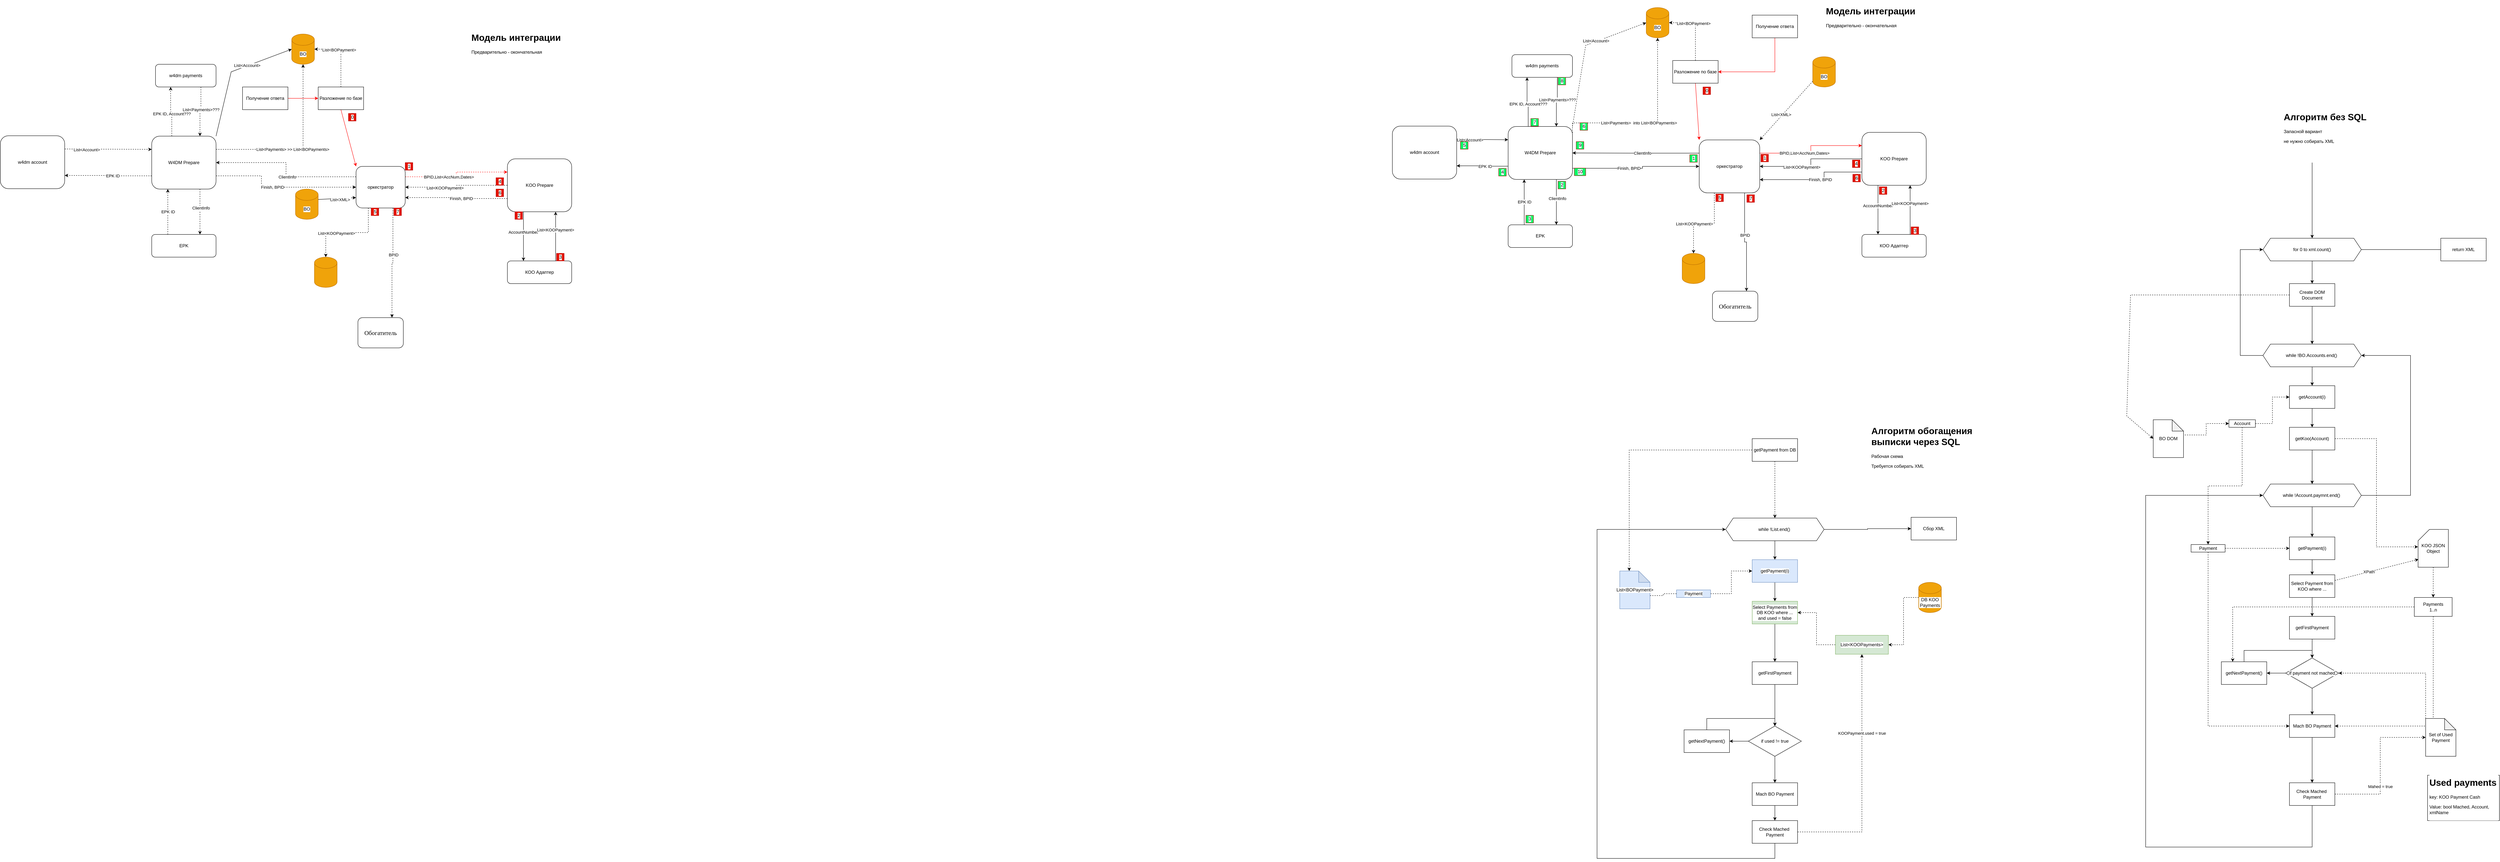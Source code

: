 <mxfile version="15.7.1" type="github">
  <diagram name="Page-1" id="2a216829-ef6e-dabb-86c1-c78162f3ba2b">
    <mxGraphModel dx="6955" dy="1135" grid="1" gridSize="10" guides="1" tooltips="1" connect="1" arrows="1" fold="1" page="1" pageScale="1" pageWidth="2500" pageHeight="2500" background="none" math="0" shadow="0">
      <root>
        <mxCell id="0" />
        <mxCell id="1" parent="0" />
        <mxCell id="DUJSbAO_SeQVWcdD6BOS-155" style="edgeStyle=orthogonalEdgeStyle;rounded=0;orthogonalLoop=1;jettySize=auto;html=1;exitX=1;exitY=0.25;exitDx=0;exitDy=0;entryX=0;entryY=0.25;entryDx=0;entryDy=0;labelBackgroundColor=default;fontColor=default;strokeColor=#FF0000;fillColor=#f8cecc;" parent="1" source="DUJSbAO_SeQVWcdD6BOS-2" target="DUJSbAO_SeQVWcdD6BOS-3" edge="1">
          <mxGeometry relative="1" as="geometry" />
        </mxCell>
        <mxCell id="DUJSbAO_SeQVWcdD6BOS-156" value="BPID,List&amp;lt;AccNum,Dates&amp;gt;" style="edgeLabel;html=1;align=center;verticalAlign=middle;resizable=0;points=[];fontColor=default;labelBackgroundColor=default;" parent="DUJSbAO_SeQVWcdD6BOS-155" vertex="1" connectable="0">
          <mxGeometry x="-0.188" relative="1" as="geometry">
            <mxPoint as="offset" />
          </mxGeometry>
        </mxCell>
        <mxCell id="DUJSbAO_SeQVWcdD6BOS-170" style="edgeStyle=orthogonalEdgeStyle;rounded=0;orthogonalLoop=1;jettySize=auto;html=1;exitX=0.75;exitY=1;exitDx=0;exitDy=0;entryX=0.75;entryY=0;entryDx=0;entryDy=0;labelBackgroundColor=default;fontColor=default;strokeColor=default;fillColor=default;" parent="1" source="DUJSbAO_SeQVWcdD6BOS-2" target="DUJSbAO_SeQVWcdD6BOS-76" edge="1">
          <mxGeometry relative="1" as="geometry" />
        </mxCell>
        <mxCell id="DUJSbAO_SeQVWcdD6BOS-173" value="BPID" style="edgeLabel;html=1;align=center;verticalAlign=middle;resizable=0;points=[];fontColor=default;labelBackgroundColor=default;" parent="DUJSbAO_SeQVWcdD6BOS-170" vertex="1" connectable="0">
          <mxGeometry x="-0.154" y="1" relative="1" as="geometry">
            <mxPoint as="offset" />
          </mxGeometry>
        </mxCell>
        <mxCell id="DUJSbAO_SeQVWcdD6BOS-2" value="оркестратор" style="rounded=1;whiteSpace=wrap;html=1;fillColor=default;strokeColor=default;fontColor=default;labelBackgroundColor=default;" parent="1" vertex="1">
          <mxGeometry x="340" y="380" width="160" height="140" as="geometry" />
        </mxCell>
        <mxCell id="DUJSbAO_SeQVWcdD6BOS-158" style="edgeStyle=orthogonalEdgeStyle;rounded=0;orthogonalLoop=1;jettySize=auto;html=1;exitX=0;exitY=0.5;exitDx=0;exitDy=0;entryX=1;entryY=0.5;entryDx=0;entryDy=0;labelBackgroundColor=default;fontColor=default;strokeColor=default;fillColor=default;" parent="1" source="DUJSbAO_SeQVWcdD6BOS-3" target="DUJSbAO_SeQVWcdD6BOS-2" edge="1">
          <mxGeometry relative="1" as="geometry" />
        </mxCell>
        <mxCell id="DUJSbAO_SeQVWcdD6BOS-159" value="List&amp;lt;KOOPayment&amp;gt;" style="edgeLabel;html=1;align=center;verticalAlign=middle;resizable=0;points=[];fontColor=default;labelBackgroundColor=default;" parent="DUJSbAO_SeQVWcdD6BOS-158" vertex="1" connectable="0">
          <mxGeometry x="0.236" y="2" relative="1" as="geometry">
            <mxPoint as="offset" />
          </mxGeometry>
        </mxCell>
        <mxCell id="DUJSbAO_SeQVWcdD6BOS-167" style="edgeStyle=orthogonalEdgeStyle;rounded=0;orthogonalLoop=1;jettySize=auto;html=1;exitX=0;exitY=0.75;exitDx=0;exitDy=0;entryX=1;entryY=0.75;entryDx=0;entryDy=0;labelBackgroundColor=default;fontColor=default;strokeColor=default;fillColor=default;" parent="1" source="DUJSbAO_SeQVWcdD6BOS-3" target="DUJSbAO_SeQVWcdD6BOS-2" edge="1">
          <mxGeometry relative="1" as="geometry">
            <Array as="points">
              <mxPoint x="670" y="465" />
              <mxPoint x="670" y="485" />
            </Array>
          </mxGeometry>
        </mxCell>
        <mxCell id="DUJSbAO_SeQVWcdD6BOS-168" value="Finish, BPID" style="edgeLabel;html=1;align=center;verticalAlign=middle;resizable=0;points=[];fontColor=default;labelBackgroundColor=default;" parent="DUJSbAO_SeQVWcdD6BOS-167" vertex="1" connectable="0">
          <mxGeometry x="-0.105" relative="1" as="geometry">
            <mxPoint as="offset" />
          </mxGeometry>
        </mxCell>
        <mxCell id="DUJSbAO_SeQVWcdD6BOS-3" value="KOO Prepare" style="rounded=1;whiteSpace=wrap;html=1;fillColor=default;strokeColor=default;fontColor=default;labelBackgroundColor=default;" parent="1" vertex="1">
          <mxGeometry x="770" y="360" width="170" height="140" as="geometry" />
        </mxCell>
        <mxCell id="DUJSbAO_SeQVWcdD6BOS-4" value="КОО Адаптер" style="rounded=1;whiteSpace=wrap;html=1;fillColor=default;strokeColor=default;fontColor=default;labelBackgroundColor=default;" parent="1" vertex="1">
          <mxGeometry x="770" y="630" width="170" height="60" as="geometry" />
        </mxCell>
        <mxCell id="DUJSbAO_SeQVWcdD6BOS-7" value="" style="endArrow=classic;html=1;rounded=0;labelBackgroundColor=default;fontColor=default;strokeColor=default;entryX=0.25;entryY=0;entryDx=0;entryDy=0;exitX=0.25;exitY=1;exitDx=0;exitDy=0;" parent="1" source="DUJSbAO_SeQVWcdD6BOS-3" target="DUJSbAO_SeQVWcdD6BOS-4" edge="1">
          <mxGeometry width="50" height="50" relative="1" as="geometry">
            <mxPoint x="700" y="560" as="sourcePoint" />
            <mxPoint x="750" y="510" as="targetPoint" />
          </mxGeometry>
        </mxCell>
        <mxCell id="DUJSbAO_SeQVWcdD6BOS-8" value="AccountNumber" style="edgeLabel;html=1;align=center;verticalAlign=middle;resizable=0;points=[];fontColor=default;labelBackgroundColor=default;" parent="DUJSbAO_SeQVWcdD6BOS-7" vertex="1" connectable="0">
          <mxGeometry x="-0.169" y="-1" relative="1" as="geometry">
            <mxPoint as="offset" />
          </mxGeometry>
        </mxCell>
        <mxCell id="DUJSbAO_SeQVWcdD6BOS-10" value="" style="endArrow=classic;html=1;rounded=0;labelBackgroundColor=default;fontColor=default;strokeColor=default;entryX=0.75;entryY=1;entryDx=0;entryDy=0;exitX=0.75;exitY=0;exitDx=0;exitDy=0;" parent="1" source="DUJSbAO_SeQVWcdD6BOS-4" target="DUJSbAO_SeQVWcdD6BOS-3" edge="1">
          <mxGeometry width="50" height="50" relative="1" as="geometry">
            <mxPoint x="820" y="610" as="sourcePoint" />
            <mxPoint x="870" y="560" as="targetPoint" />
          </mxGeometry>
        </mxCell>
        <mxCell id="DUJSbAO_SeQVWcdD6BOS-11" value="List&amp;lt;KOOPayment&amp;gt;" style="edgeLabel;html=1;align=center;verticalAlign=middle;resizable=0;points=[];fontColor=default;labelBackgroundColor=default;" parent="DUJSbAO_SeQVWcdD6BOS-10" vertex="1" connectable="0">
          <mxGeometry x="0.262" y="2" relative="1" as="geometry">
            <mxPoint x="1" as="offset" />
          </mxGeometry>
        </mxCell>
        <mxCell id="DUJSbAO_SeQVWcdD6BOS-41" value="BO" style="shape=cylinder3;whiteSpace=wrap;html=1;boundedLbl=1;backgroundOutline=1;size=15;fontColor=#000000;strokeColor=#BD7000;fillColor=#f0a30a;labelBackgroundColor=default;" parent="1" vertex="1">
          <mxGeometry x="640" y="160" width="60" height="80" as="geometry" />
        </mxCell>
        <mxCell id="DUJSbAO_SeQVWcdD6BOS-42" value="" style="endArrow=classic;html=1;rounded=0;labelBackgroundColor=default;fontColor=default;strokeColor=default;exitX=0;exitY=1;exitDx=0;exitDy=-15;exitPerimeter=0;entryX=1;entryY=0;entryDx=0;entryDy=0;dashed=1;" parent="1" source="DUJSbAO_SeQVWcdD6BOS-41" target="DUJSbAO_SeQVWcdD6BOS-2" edge="1">
          <mxGeometry width="50" height="50" relative="1" as="geometry">
            <mxPoint x="350" y="570" as="sourcePoint" />
            <mxPoint x="400" y="520" as="targetPoint" />
          </mxGeometry>
        </mxCell>
        <mxCell id="DUJSbAO_SeQVWcdD6BOS-43" value="List&amp;lt;XML&amp;gt;&amp;nbsp;" style="edgeLabel;html=1;align=center;verticalAlign=middle;resizable=0;points=[];fontColor=default;labelBackgroundColor=default;" parent="DUJSbAO_SeQVWcdD6BOS-42" vertex="1" connectable="0">
          <mxGeometry x="0.158" y="-3" relative="1" as="geometry">
            <mxPoint x="1" as="offset" />
          </mxGeometry>
        </mxCell>
        <mxCell id="DUJSbAO_SeQVWcdD6BOS-76" value="&lt;p class=&quot;MsoNormal&quot;&gt;&lt;span style=&quot;font-size: 12.0pt ; line-height: 107% ; font-family: &amp;quot;times new roman&amp;quot; , serif&quot;&gt;Обогатитель&lt;/span&gt;&lt;/p&gt;" style="rounded=1;whiteSpace=wrap;html=1;fillColor=default;strokeColor=default;fontColor=default;labelBackgroundColor=default;" parent="1" vertex="1">
          <mxGeometry x="375" y="780" width="120" height="80" as="geometry" />
        </mxCell>
        <mxCell id="DUJSbAO_SeQVWcdD6BOS-90" style="edgeStyle=orthogonalEdgeStyle;rounded=0;orthogonalLoop=1;jettySize=auto;html=1;exitX=0.5;exitY=1;exitDx=0;exitDy=0;entryX=0.5;entryY=0;entryDx=0;entryDy=0;labelBackgroundColor=default;fontColor=default;strokeColor=default;fillColor=default;" parent="1" source="DUJSbAO_SeQVWcdD6BOS-78" edge="1">
          <mxGeometry relative="1" as="geometry">
            <mxPoint x="540" y="1490" as="targetPoint" />
          </mxGeometry>
        </mxCell>
        <mxCell id="DUJSbAO_SeQVWcdD6BOS-263" style="edgeStyle=orthogonalEdgeStyle;rounded=0;orthogonalLoop=1;jettySize=auto;html=1;exitX=1;exitY=0.5;exitDx=0;exitDy=0;labelBackgroundColor=default;fontColor=default;strokeColor=default;fillColor=default;" parent="1" source="DUJSbAO_SeQVWcdD6BOS-78" target="DUJSbAO_SeQVWcdD6BOS-264" edge="1">
          <mxGeometry relative="1" as="geometry">
            <mxPoint x="1250" y="1409.571" as="targetPoint" />
          </mxGeometry>
        </mxCell>
        <mxCell id="DUJSbAO_SeQVWcdD6BOS-78" value="while !List.end()&amp;nbsp;" style="shape=hexagon;perimeter=hexagonPerimeter2;whiteSpace=wrap;html=1;fixedSize=1;labelBackgroundColor=default;fontColor=default;strokeColor=default;fillColor=default;" parent="1" vertex="1">
          <mxGeometry x="410.0" y="1380" width="260" height="60" as="geometry" />
        </mxCell>
        <mxCell id="DUJSbAO_SeQVWcdD6BOS-98" style="edgeStyle=orthogonalEdgeStyle;rounded=0;orthogonalLoop=1;jettySize=auto;html=1;exitX=0.5;exitY=1;exitDx=0;exitDy=0;entryX=0.5;entryY=0;entryDx=0;entryDy=0;labelBackgroundColor=default;fontColor=default;strokeColor=default;fillColor=default;" parent="1" source="DUJSbAO_SeQVWcdD6BOS-79" target="DUJSbAO_SeQVWcdD6BOS-93" edge="1">
          <mxGeometry relative="1" as="geometry" />
        </mxCell>
        <mxCell id="DUJSbAO_SeQVWcdD6BOS-79" value="getPayment(i)" style="rounded=0;whiteSpace=wrap;html=1;labelBackgroundColor=default;strokeColor=#6c8ebf;fillColor=#dae8fc;fontColor=default;" parent="1" vertex="1">
          <mxGeometry x="480.0" y="1490" width="120" height="60" as="geometry" />
        </mxCell>
        <mxCell id="DUJSbAO_SeQVWcdD6BOS-81" value="List&amp;lt;BOPayment&amp;gt;" style="shape=note;whiteSpace=wrap;html=1;backgroundOutline=1;darkOpacity=0.05;labelBackgroundColor=default;strokeColor=#6c8ebf;fillColor=#dae8fc;fontColor=default;" parent="1" vertex="1">
          <mxGeometry x="130.0" y="1520" width="80" height="100" as="geometry" />
        </mxCell>
        <mxCell id="DUJSbAO_SeQVWcdD6BOS-101" style="edgeStyle=orthogonalEdgeStyle;rounded=0;orthogonalLoop=1;jettySize=auto;html=1;exitX=0.5;exitY=1;exitDx=0;exitDy=0;labelBackgroundColor=default;fontColor=default;strokeColor=default;fillColor=default;entryX=0.5;entryY=0;entryDx=0;entryDy=0;" parent="1" source="DUJSbAO_SeQVWcdD6BOS-93" target="DUJSbAO_SeQVWcdD6BOS-116" edge="1">
          <mxGeometry relative="1" as="geometry">
            <mxPoint x="540.0" y="1750" as="targetPoint" />
          </mxGeometry>
        </mxCell>
        <mxCell id="DUJSbAO_SeQVWcdD6BOS-93" value="Select Payments from DB KOO where ... and used = false" style="rounded=0;whiteSpace=wrap;html=1;labelBackgroundColor=default;strokeColor=#82b366;fillColor=#d5e8d4;fontColor=default;" parent="1" vertex="1">
          <mxGeometry x="480.0" y="1600" width="120" height="60" as="geometry" />
        </mxCell>
        <mxCell id="DUJSbAO_SeQVWcdD6BOS-96" style="edgeStyle=orthogonalEdgeStyle;rounded=0;orthogonalLoop=1;jettySize=auto;html=1;exitX=1;exitY=0.5;exitDx=0;exitDy=0;entryX=0;entryY=0.5;entryDx=0;entryDy=0;labelBackgroundColor=default;fontColor=default;strokeColor=default;fillColor=default;dashed=1;startArrow=none;" parent="1" source="DUJSbAO_SeQVWcdD6BOS-105" target="DUJSbAO_SeQVWcdD6BOS-79" edge="1">
          <mxGeometry relative="1" as="geometry">
            <mxPoint x="390.0" y="1590" as="sourcePoint" />
          </mxGeometry>
        </mxCell>
        <mxCell id="DUJSbAO_SeQVWcdD6BOS-120" value="" style="edgeStyle=orthogonalEdgeStyle;rounded=0;orthogonalLoop=1;jettySize=auto;html=1;labelBackgroundColor=default;fontColor=default;strokeColor=default;fillColor=default;" parent="1" source="DUJSbAO_SeQVWcdD6BOS-116" target="DUJSbAO_SeQVWcdD6BOS-133" edge="1">
          <mxGeometry relative="1" as="geometry" />
        </mxCell>
        <mxCell id="DUJSbAO_SeQVWcdD6BOS-154" value="" style="edgeStyle=orthogonalEdgeStyle;rounded=0;orthogonalLoop=1;jettySize=auto;html=1;dashed=1;labelBackgroundColor=default;fontColor=default;strokeColor=default;fillColor=default;" parent="1" source="DUJSbAO_SeQVWcdD6BOS-116" target="DUJSbAO_SeQVWcdD6BOS-133" edge="1">
          <mxGeometry relative="1" as="geometry" />
        </mxCell>
        <mxCell id="DUJSbAO_SeQVWcdD6BOS-116" value="getFirstPayment" style="whiteSpace=wrap;html=1;rounded=0;labelBackgroundColor=default;fillColor=default;strokeColor=default;fontColor=default;" parent="1" vertex="1">
          <mxGeometry x="480.0" y="1760" width="120" height="60" as="geometry" />
        </mxCell>
        <mxCell id="DUJSbAO_SeQVWcdD6BOS-123" value="" style="edgeStyle=orthogonalEdgeStyle;rounded=0;orthogonalLoop=1;jettySize=auto;html=1;labelBackgroundColor=default;fontColor=default;strokeColor=default;fillColor=default;" parent="1" source="DUJSbAO_SeQVWcdD6BOS-119" target="DUJSbAO_SeQVWcdD6BOS-122" edge="1">
          <mxGeometry relative="1" as="geometry" />
        </mxCell>
        <mxCell id="DUJSbAO_SeQVWcdD6BOS-119" value="Mach BO Payment" style="whiteSpace=wrap;html=1;rounded=0;labelBackgroundColor=default;fillColor=default;strokeColor=default;fontColor=default;" parent="1" vertex="1">
          <mxGeometry x="480.0" y="2080" width="120" height="60" as="geometry" />
        </mxCell>
        <mxCell id="DUJSbAO_SeQVWcdD6BOS-132" style="edgeStyle=orthogonalEdgeStyle;rounded=0;orthogonalLoop=1;jettySize=auto;html=1;exitX=0.5;exitY=1;exitDx=0;exitDy=0;entryX=0;entryY=0.5;entryDx=0;entryDy=0;labelBackgroundColor=default;fontColor=default;strokeColor=default;fillColor=default;startArrow=none;" parent="1" source="DUJSbAO_SeQVWcdD6BOS-122" target="DUJSbAO_SeQVWcdD6BOS-78" edge="1">
          <mxGeometry relative="1" as="geometry">
            <mxPoint x="540.0" y="2340.0" as="sourcePoint" />
            <mxPoint x="540.0" y="2270" as="targetPoint" />
            <Array as="points">
              <mxPoint x="540" y="2280" />
              <mxPoint x="70" y="2280" />
              <mxPoint x="70" y="1410" />
            </Array>
          </mxGeometry>
        </mxCell>
        <mxCell id="DUJSbAO_SeQVWcdD6BOS-252" style="edgeStyle=orthogonalEdgeStyle;rounded=0;orthogonalLoop=1;jettySize=auto;html=1;exitX=1;exitY=0.5;exitDx=0;exitDy=0;entryX=0.5;entryY=1;entryDx=0;entryDy=0;dashed=1;labelBackgroundColor=default;fontColor=default;strokeColor=default;fillColor=default;" parent="1" source="DUJSbAO_SeQVWcdD6BOS-122" target="DUJSbAO_SeQVWcdD6BOS-112" edge="1">
          <mxGeometry relative="1" as="geometry" />
        </mxCell>
        <mxCell id="DUJSbAO_SeQVWcdD6BOS-253" value="KOOPayment.used = true" style="edgeLabel;html=1;align=center;verticalAlign=middle;resizable=0;points=[];fontColor=default;labelBackgroundColor=default;" parent="DUJSbAO_SeQVWcdD6BOS-252" vertex="1" connectable="0">
          <mxGeometry x="0.348" relative="1" as="geometry">
            <mxPoint as="offset" />
          </mxGeometry>
        </mxCell>
        <mxCell id="DUJSbAO_SeQVWcdD6BOS-122" value="Check Mached&amp;nbsp; Payment" style="whiteSpace=wrap;html=1;rounded=0;labelBackgroundColor=default;fillColor=default;strokeColor=default;fontColor=default;" parent="1" vertex="1">
          <mxGeometry x="480.0" y="2180" width="120" height="60" as="geometry" />
        </mxCell>
        <mxCell id="DUJSbAO_SeQVWcdD6BOS-135" style="edgeStyle=orthogonalEdgeStyle;rounded=0;orthogonalLoop=1;jettySize=auto;html=1;exitX=0.5;exitY=1;exitDx=0;exitDy=0;entryX=0.5;entryY=0;entryDx=0;entryDy=0;labelBackgroundColor=default;fontColor=default;strokeColor=default;fillColor=default;" parent="1" source="DUJSbAO_SeQVWcdD6BOS-133" target="DUJSbAO_SeQVWcdD6BOS-119" edge="1">
          <mxGeometry relative="1" as="geometry" />
        </mxCell>
        <mxCell id="DUJSbAO_SeQVWcdD6BOS-138" style="edgeStyle=orthogonalEdgeStyle;rounded=0;orthogonalLoop=1;jettySize=auto;html=1;exitX=0;exitY=0.5;exitDx=0;exitDy=0;entryX=1;entryY=0.5;entryDx=0;entryDy=0;labelBackgroundColor=default;fontColor=default;strokeColor=default;fillColor=default;" parent="1" source="DUJSbAO_SeQVWcdD6BOS-133" target="DUJSbAO_SeQVWcdD6BOS-137" edge="1">
          <mxGeometry relative="1" as="geometry" />
        </mxCell>
        <mxCell id="DUJSbAO_SeQVWcdD6BOS-133" value="if used != true" style="rhombus;whiteSpace=wrap;html=1;labelBackgroundColor=default;fontColor=default;strokeColor=default;fillColor=default;" parent="1" vertex="1">
          <mxGeometry x="470.0" y="1930" width="140" height="80" as="geometry" />
        </mxCell>
        <mxCell id="DUJSbAO_SeQVWcdD6BOS-139" style="edgeStyle=orthogonalEdgeStyle;rounded=0;orthogonalLoop=1;jettySize=auto;html=1;exitX=0.5;exitY=0;exitDx=0;exitDy=0;entryX=0.5;entryY=0;entryDx=0;entryDy=0;labelBackgroundColor=default;fontColor=default;strokeColor=default;fillColor=default;" parent="1" source="DUJSbAO_SeQVWcdD6BOS-137" target="DUJSbAO_SeQVWcdD6BOS-133" edge="1">
          <mxGeometry relative="1" as="geometry" />
        </mxCell>
        <mxCell id="DUJSbAO_SeQVWcdD6BOS-137" value="getNextPayment()" style="rounded=0;whiteSpace=wrap;html=1;labelBackgroundColor=default;fontColor=default;strokeColor=default;fillColor=default;" parent="1" vertex="1">
          <mxGeometry x="300.0" y="1940" width="120" height="60" as="geometry" />
        </mxCell>
        <mxCell id="DUJSbAO_SeQVWcdD6BOS-157" value="" style="shape=cylinder3;whiteSpace=wrap;html=1;boundedLbl=1;backgroundOutline=1;size=15;labelBackgroundColor=default;fontColor=#000000;strokeColor=#BD7000;fillColor=#f0a30a;" parent="1" vertex="1">
          <mxGeometry x="295" y="680" width="60" height="80" as="geometry" />
        </mxCell>
        <mxCell id="DUJSbAO_SeQVWcdD6BOS-160" value="1" style="text;html=1;align=center;verticalAlign=middle;resizable=0;points=[];autosize=1;strokeColor=#B20000;fillColor=#e51400;fontColor=default;labelBackgroundColor=default;" parent="1" vertex="1">
          <mxGeometry x="503" y="418" width="20" height="20" as="geometry" />
        </mxCell>
        <mxCell id="DUJSbAO_SeQVWcdD6BOS-161" value="2" style="text;html=1;align=center;verticalAlign=middle;resizable=0;points=[];autosize=1;strokeColor=#B20000;fillColor=#e51400;fontColor=default;labelBackgroundColor=default;" parent="1" vertex="1">
          <mxGeometry x="816" y="504" width="20" height="20" as="geometry" />
        </mxCell>
        <mxCell id="DUJSbAO_SeQVWcdD6BOS-162" value="3" style="text;html=1;align=center;verticalAlign=middle;resizable=0;points=[];autosize=1;strokeColor=#B20000;fillColor=#e51400;fontColor=default;labelBackgroundColor=default;" parent="1" vertex="1">
          <mxGeometry x="900" y="610" width="20" height="20" as="geometry" />
        </mxCell>
        <mxCell id="DUJSbAO_SeQVWcdD6BOS-163" value="4" style="text;html=1;align=center;verticalAlign=middle;resizable=0;points=[];autosize=1;strokeColor=#B20000;fillColor=#e51400;fontColor=default;labelBackgroundColor=default;" parent="1" vertex="1">
          <mxGeometry x="745" y="433" width="20" height="20" as="geometry" />
        </mxCell>
        <mxCell id="DUJSbAO_SeQVWcdD6BOS-164" style="edgeStyle=orthogonalEdgeStyle;rounded=0;orthogonalLoop=1;jettySize=auto;html=1;exitX=0.25;exitY=1;exitDx=0;exitDy=0;entryX=0.5;entryY=0;entryDx=0;entryDy=0;labelBackgroundColor=default;fontColor=default;strokeColor=default;fillColor=default;entryPerimeter=0;dashed=1;" parent="1" source="DUJSbAO_SeQVWcdD6BOS-2" target="DUJSbAO_SeQVWcdD6BOS-157" edge="1">
          <mxGeometry relative="1" as="geometry">
            <mxPoint x="780" y="440" as="sourcePoint" />
            <mxPoint x="510" y="435" as="targetPoint" />
          </mxGeometry>
        </mxCell>
        <mxCell id="DUJSbAO_SeQVWcdD6BOS-165" value="List&amp;lt;KOOPayment&amp;gt;" style="edgeLabel;html=1;align=center;verticalAlign=middle;resizable=0;points=[];fontColor=default;labelBackgroundColor=default;" parent="DUJSbAO_SeQVWcdD6BOS-164" vertex="1" connectable="0">
          <mxGeometry x="0.236" y="2" relative="1" as="geometry">
            <mxPoint as="offset" />
          </mxGeometry>
        </mxCell>
        <mxCell id="DUJSbAO_SeQVWcdD6BOS-166" value="5" style="text;html=1;align=center;verticalAlign=middle;resizable=0;points=[];autosize=1;strokeColor=#B20000;fillColor=#e51400;fontColor=default;labelBackgroundColor=default;" parent="1" vertex="1">
          <mxGeometry x="384" y="523" width="20" height="20" as="geometry" />
        </mxCell>
        <mxCell id="DUJSbAO_SeQVWcdD6BOS-169" value="6" style="text;html=1;align=center;verticalAlign=middle;resizable=0;points=[];autosize=1;strokeColor=#B20000;fillColor=#e51400;fontColor=default;labelBackgroundColor=default;" parent="1" vertex="1">
          <mxGeometry x="746" y="471" width="20" height="20" as="geometry" />
        </mxCell>
        <mxCell id="DUJSbAO_SeQVWcdD6BOS-172" value="7" style="text;html=1;align=center;verticalAlign=middle;resizable=0;points=[];autosize=1;strokeColor=#B20000;fillColor=#e51400;fontColor=default;labelBackgroundColor=default;" parent="1" vertex="1">
          <mxGeometry x="466" y="525" width="20" height="20" as="geometry" />
        </mxCell>
        <mxCell id="DUJSbAO_SeQVWcdD6BOS-175" style="edgeStyle=orthogonalEdgeStyle;rounded=0;orthogonalLoop=1;jettySize=auto;html=1;exitX=0.5;exitY=1;exitDx=0;exitDy=0;entryX=0.5;entryY=0;entryDx=0;entryDy=0;labelBackgroundColor=default;fontColor=default;strokeColor=default;fillColor=default;" parent="1" source="DUJSbAO_SeQVWcdD6BOS-177" edge="1">
          <mxGeometry relative="1" as="geometry">
            <mxPoint x="1960.0" y="1030" as="targetPoint" />
          </mxGeometry>
        </mxCell>
        <mxCell id="DUJSbAO_SeQVWcdD6BOS-176" style="edgeStyle=orthogonalEdgeStyle;rounded=0;orthogonalLoop=1;jettySize=auto;html=1;exitX=0;exitY=0.5;exitDx=0;exitDy=0;entryX=0;entryY=0.5;entryDx=0;entryDy=0;labelBackgroundColor=default;fontColor=default;strokeColor=default;fillColor=default;" parent="1" source="DUJSbAO_SeQVWcdD6BOS-177" target="DUJSbAO_SeQVWcdD6BOS-184" edge="1">
          <mxGeometry relative="1" as="geometry">
            <Array as="points">
              <mxPoint x="1770" y="950" />
              <mxPoint x="1770" y="670" />
            </Array>
          </mxGeometry>
        </mxCell>
        <mxCell id="DUJSbAO_SeQVWcdD6BOS-177" value="while !BO.Accounts.end()&amp;nbsp;" style="shape=hexagon;perimeter=hexagonPerimeter2;whiteSpace=wrap;html=1;fixedSize=1;labelBackgroundColor=default;fontColor=default;strokeColor=default;fillColor=default;" parent="1" vertex="1">
          <mxGeometry x="1830" y="920" width="260" height="60" as="geometry" />
        </mxCell>
        <mxCell id="DUJSbAO_SeQVWcdD6BOS-178" style="edgeStyle=orthogonalEdgeStyle;rounded=0;orthogonalLoop=1;jettySize=auto;html=1;exitX=0.5;exitY=1;exitDx=0;exitDy=0;entryX=0.5;entryY=0;entryDx=0;entryDy=0;labelBackgroundColor=default;fontColor=default;strokeColor=default;fillColor=default;" parent="1" source="DUJSbAO_SeQVWcdD6BOS-179" target="DUJSbAO_SeQVWcdD6BOS-194" edge="1">
          <mxGeometry relative="1" as="geometry" />
        </mxCell>
        <mxCell id="DUJSbAO_SeQVWcdD6BOS-179" value="getAccount(i)" style="rounded=0;whiteSpace=wrap;html=1;labelBackgroundColor=default;strokeColor=default;fillColor=default;fontColor=default;" parent="1" vertex="1">
          <mxGeometry x="1900" y="1030" width="120" height="60" as="geometry" />
        </mxCell>
        <mxCell id="DUJSbAO_SeQVWcdD6BOS-180" style="edgeStyle=orthogonalEdgeStyle;rounded=0;orthogonalLoop=1;jettySize=auto;html=1;exitX=0.968;exitY=0.402;exitDx=0;exitDy=0;exitPerimeter=0;labelBackgroundColor=default;fontColor=default;strokeColor=default;fillColor=default;entryX=0;entryY=0.5;entryDx=0;entryDy=0;dashed=1;" parent="1" source="DUJSbAO_SeQVWcdD6BOS-181" target="DUJSbAO_SeQVWcdD6BOS-197" edge="1">
          <mxGeometry relative="1" as="geometry">
            <mxPoint x="1750" y="1150" as="targetPoint" />
          </mxGeometry>
        </mxCell>
        <mxCell id="DUJSbAO_SeQVWcdD6BOS-181" value="BO DOM" style="shape=note;whiteSpace=wrap;html=1;backgroundOutline=1;darkOpacity=0.05;labelBackgroundColor=default;strokeColor=default;fillColor=default;fontColor=default;" parent="1" vertex="1">
          <mxGeometry x="1540" y="1120" width="80" height="100" as="geometry" />
        </mxCell>
        <mxCell id="DUJSbAO_SeQVWcdD6BOS-182" style="edgeStyle=orthogonalEdgeStyle;rounded=0;orthogonalLoop=1;jettySize=auto;html=1;exitX=0.5;exitY=1;exitDx=0;exitDy=0;entryX=0.5;entryY=0;entryDx=0;entryDy=0;labelBackgroundColor=default;fontColor=default;strokeColor=default;fillColor=default;" parent="1" source="DUJSbAO_SeQVWcdD6BOS-184" target="DUJSbAO_SeQVWcdD6BOS-186" edge="1">
          <mxGeometry relative="1" as="geometry" />
        </mxCell>
        <mxCell id="DUJSbAO_SeQVWcdD6BOS-184" value="for 0 to xml.count()" style="shape=hexagon;perimeter=hexagonPerimeter2;whiteSpace=wrap;html=1;fixedSize=1;labelBackgroundColor=default;fontColor=default;strokeColor=default;fillColor=default;" parent="1" vertex="1">
          <mxGeometry x="1830" y="640" width="260" height="60" as="geometry" />
        </mxCell>
        <mxCell id="DUJSbAO_SeQVWcdD6BOS-185" style="edgeStyle=orthogonalEdgeStyle;rounded=0;orthogonalLoop=1;jettySize=auto;html=1;exitX=0.5;exitY=1;exitDx=0;exitDy=0;labelBackgroundColor=default;fontColor=default;strokeColor=default;fillColor=default;" parent="1" source="DUJSbAO_SeQVWcdD6BOS-186" target="DUJSbAO_SeQVWcdD6BOS-177" edge="1">
          <mxGeometry relative="1" as="geometry" />
        </mxCell>
        <mxCell id="DUJSbAO_SeQVWcdD6BOS-186" value="Create DOM Document" style="rounded=0;whiteSpace=wrap;html=1;labelBackgroundColor=default;strokeColor=default;fillColor=default;fontColor=default;" parent="1" vertex="1">
          <mxGeometry x="1900" y="760" width="120" height="60" as="geometry" />
        </mxCell>
        <mxCell id="DUJSbAO_SeQVWcdD6BOS-187" value="" style="endArrow=classic;html=1;rounded=0;labelBackgroundColor=default;fontColor=default;strokeColor=default;fillColor=default;exitX=0;exitY=0.5;exitDx=0;exitDy=0;entryX=0;entryY=0.5;entryDx=0;entryDy=0;entryPerimeter=0;dashed=1;" parent="1" source="DUJSbAO_SeQVWcdD6BOS-186" target="DUJSbAO_SeQVWcdD6BOS-181" edge="1">
          <mxGeometry width="50" height="50" relative="1" as="geometry">
            <mxPoint x="1740" y="1040" as="sourcePoint" />
            <mxPoint x="1790" y="990" as="targetPoint" />
            <Array as="points">
              <mxPoint x="1480" y="790" />
              <mxPoint x="1470" y="1110" />
            </Array>
          </mxGeometry>
        </mxCell>
        <mxCell id="DUJSbAO_SeQVWcdD6BOS-188" value="" style="edgeStyle=orthogonalEdgeStyle;rounded=0;orthogonalLoop=1;jettySize=auto;html=1;labelBackgroundColor=default;fontColor=default;strokeColor=default;fillColor=default;" parent="1" source="DUJSbAO_SeQVWcdD6BOS-190" target="DUJSbAO_SeQVWcdD6BOS-199" edge="1">
          <mxGeometry relative="1" as="geometry" />
        </mxCell>
        <mxCell id="DUJSbAO_SeQVWcdD6BOS-189" style="edgeStyle=orthogonalEdgeStyle;rounded=0;orthogonalLoop=1;jettySize=auto;html=1;exitX=1;exitY=0.5;exitDx=0;exitDy=0;labelBackgroundColor=default;fontColor=default;strokeColor=default;fillColor=default;entryX=1;entryY=0.5;entryDx=0;entryDy=0;" parent="1" source="DUJSbAO_SeQVWcdD6BOS-190" target="DUJSbAO_SeQVWcdD6BOS-177" edge="1">
          <mxGeometry relative="1" as="geometry">
            <mxPoint x="2100" y="950" as="targetPoint" />
            <Array as="points">
              <mxPoint x="2220" y="1320" />
              <mxPoint x="2220" y="950" />
            </Array>
          </mxGeometry>
        </mxCell>
        <mxCell id="DUJSbAO_SeQVWcdD6BOS-190" value="while !Account.paymnt.end()&amp;nbsp;" style="shape=hexagon;perimeter=hexagonPerimeter2;whiteSpace=wrap;html=1;fixedSize=1;labelBackgroundColor=default;fontColor=default;strokeColor=default;fillColor=default;" parent="1" vertex="1">
          <mxGeometry x="1830" y="1290" width="260" height="60" as="geometry" />
        </mxCell>
        <mxCell id="DUJSbAO_SeQVWcdD6BOS-191" value="KOO JSON Object" style="shape=card;whiteSpace=wrap;html=1;labelBackgroundColor=default;strokeColor=default;fillColor=default;fontColor=default;" parent="1" vertex="1">
          <mxGeometry x="2240" y="1410" width="80" height="100" as="geometry" />
        </mxCell>
        <mxCell id="DUJSbAO_SeQVWcdD6BOS-192" style="edgeStyle=orthogonalEdgeStyle;rounded=0;orthogonalLoop=1;jettySize=auto;html=1;exitX=1;exitY=0.5;exitDx=0;exitDy=0;entryX=-0.003;entryY=0.461;entryDx=0;entryDy=0;entryPerimeter=0;labelBackgroundColor=default;fontColor=default;strokeColor=default;fillColor=default;dashed=1;" parent="1" source="DUJSbAO_SeQVWcdD6BOS-194" target="DUJSbAO_SeQVWcdD6BOS-191" edge="1">
          <mxGeometry relative="1" as="geometry" />
        </mxCell>
        <mxCell id="DUJSbAO_SeQVWcdD6BOS-193" style="edgeStyle=orthogonalEdgeStyle;rounded=0;orthogonalLoop=1;jettySize=auto;html=1;exitX=0.5;exitY=1;exitDx=0;exitDy=0;labelBackgroundColor=default;fontColor=default;strokeColor=default;fillColor=default;" parent="1" source="DUJSbAO_SeQVWcdD6BOS-194" target="DUJSbAO_SeQVWcdD6BOS-190" edge="1">
          <mxGeometry relative="1" as="geometry" />
        </mxCell>
        <mxCell id="DUJSbAO_SeQVWcdD6BOS-194" value="getKoo(Account)" style="rounded=0;whiteSpace=wrap;html=1;labelBackgroundColor=default;strokeColor=default;fillColor=default;fontColor=default;" parent="1" vertex="1">
          <mxGeometry x="1900" y="1140" width="120" height="60" as="geometry" />
        </mxCell>
        <mxCell id="DUJSbAO_SeQVWcdD6BOS-195" style="edgeStyle=orthogonalEdgeStyle;rounded=0;orthogonalLoop=1;jettySize=auto;html=1;exitX=1;exitY=0.5;exitDx=0;exitDy=0;entryX=0;entryY=0.5;entryDx=0;entryDy=0;labelBackgroundColor=default;fontColor=default;strokeColor=default;fillColor=default;dashed=1;" parent="1" source="DUJSbAO_SeQVWcdD6BOS-197" target="DUJSbAO_SeQVWcdD6BOS-179" edge="1">
          <mxGeometry relative="1" as="geometry" />
        </mxCell>
        <mxCell id="DUJSbAO_SeQVWcdD6BOS-196" style="edgeStyle=orthogonalEdgeStyle;rounded=0;orthogonalLoop=1;jettySize=auto;html=1;exitX=0.5;exitY=1;exitDx=0;exitDy=0;entryX=0.5;entryY=0;entryDx=0;entryDy=0;labelBackgroundColor=default;fontColor=default;strokeColor=default;fillColor=default;dashed=1;" parent="1" source="DUJSbAO_SeQVWcdD6BOS-197" target="DUJSbAO_SeQVWcdD6BOS-202" edge="1">
          <mxGeometry relative="1" as="geometry" />
        </mxCell>
        <mxCell id="DUJSbAO_SeQVWcdD6BOS-197" value="Account" style="rounded=0;whiteSpace=wrap;html=1;labelBackgroundColor=default;strokeColor=default;fillColor=default;fontColor=default;" parent="1" vertex="1">
          <mxGeometry x="1740" y="1120" width="70" height="20" as="geometry" />
        </mxCell>
        <mxCell id="DUJSbAO_SeQVWcdD6BOS-198" style="edgeStyle=orthogonalEdgeStyle;rounded=0;orthogonalLoop=1;jettySize=auto;html=1;exitX=0.5;exitY=1;exitDx=0;exitDy=0;entryX=0.5;entryY=0;entryDx=0;entryDy=0;labelBackgroundColor=default;fontColor=default;strokeColor=default;fillColor=default;" parent="1" source="DUJSbAO_SeQVWcdD6BOS-199" target="DUJSbAO_SeQVWcdD6BOS-205" edge="1">
          <mxGeometry relative="1" as="geometry" />
        </mxCell>
        <mxCell id="DUJSbAO_SeQVWcdD6BOS-199" value="getPayment(i)" style="whiteSpace=wrap;html=1;labelBackgroundColor=default;fillColor=default;strokeColor=default;fontColor=default;" parent="1" vertex="1">
          <mxGeometry x="1900" y="1430" width="120" height="60" as="geometry" />
        </mxCell>
        <mxCell id="DUJSbAO_SeQVWcdD6BOS-200" style="edgeStyle=orthogonalEdgeStyle;rounded=0;orthogonalLoop=1;jettySize=auto;html=1;exitX=1;exitY=0.5;exitDx=0;exitDy=0;entryX=0;entryY=0.5;entryDx=0;entryDy=0;labelBackgroundColor=default;fontColor=default;strokeColor=default;fillColor=default;dashed=1;" parent="1" source="DUJSbAO_SeQVWcdD6BOS-202" target="DUJSbAO_SeQVWcdD6BOS-199" edge="1">
          <mxGeometry relative="1" as="geometry" />
        </mxCell>
        <mxCell id="DUJSbAO_SeQVWcdD6BOS-201" style="edgeStyle=orthogonalEdgeStyle;rounded=0;orthogonalLoop=1;jettySize=auto;html=1;exitX=0.5;exitY=1;exitDx=0;exitDy=0;entryX=0;entryY=0.5;entryDx=0;entryDy=0;labelBackgroundColor=default;fontColor=default;strokeColor=default;fillColor=default;dashed=1;" parent="1" source="DUJSbAO_SeQVWcdD6BOS-202" target="DUJSbAO_SeQVWcdD6BOS-216" edge="1">
          <mxGeometry relative="1" as="geometry" />
        </mxCell>
        <mxCell id="DUJSbAO_SeQVWcdD6BOS-202" value="Payment" style="rounded=0;whiteSpace=wrap;html=1;labelBackgroundColor=default;strokeColor=default;fillColor=default;fontColor=default;" parent="1" vertex="1">
          <mxGeometry x="1640" y="1450" width="90" height="20" as="geometry" />
        </mxCell>
        <mxCell id="DUJSbAO_SeQVWcdD6BOS-203" value="" style="endArrow=classic;html=1;rounded=0;labelBackgroundColor=default;fontColor=default;strokeColor=default;fillColor=default;exitX=0.5;exitY=1;exitDx=0;exitDy=0;exitPerimeter=0;entryX=0.5;entryY=0;entryDx=0;entryDy=0;dashed=1;" parent="1" source="DUJSbAO_SeQVWcdD6BOS-191" target="DUJSbAO_SeQVWcdD6BOS-209" edge="1">
          <mxGeometry width="50" height="50" relative="1" as="geometry">
            <mxPoint x="2330" y="1530" as="sourcePoint" />
            <mxPoint x="2380" y="1480" as="targetPoint" />
          </mxGeometry>
        </mxCell>
        <mxCell id="DUJSbAO_SeQVWcdD6BOS-204" value="" style="edgeStyle=orthogonalEdgeStyle;rounded=0;orthogonalLoop=1;jettySize=auto;html=1;labelBackgroundColor=default;fontColor=default;strokeColor=default;fillColor=default;" parent="1" source="DUJSbAO_SeQVWcdD6BOS-205" target="DUJSbAO_SeQVWcdD6BOS-214" edge="1">
          <mxGeometry relative="1" as="geometry" />
        </mxCell>
        <mxCell id="DUJSbAO_SeQVWcdD6BOS-205" value="Select Payment from KOO where ..." style="rounded=0;whiteSpace=wrap;html=1;labelBackgroundColor=default;fontColor=default;strokeColor=default;fillColor=default;" parent="1" vertex="1">
          <mxGeometry x="1900" y="1530" width="120" height="60" as="geometry" />
        </mxCell>
        <mxCell id="DUJSbAO_SeQVWcdD6BOS-206" style="edgeStyle=orthogonalEdgeStyle;rounded=0;orthogonalLoop=1;jettySize=auto;html=1;exitX=0.5;exitY=1;exitDx=0;exitDy=0;entryX=1;entryY=0.5;entryDx=0;entryDy=0;labelBackgroundColor=default;fontColor=default;strokeColor=default;fillColor=default;dashed=1;" parent="1" source="DUJSbAO_SeQVWcdD6BOS-209" target="DUJSbAO_SeQVWcdD6BOS-216" edge="1">
          <mxGeometry relative="1" as="geometry" />
        </mxCell>
        <mxCell id="DUJSbAO_SeQVWcdD6BOS-207" style="edgeStyle=orthogonalEdgeStyle;rounded=0;orthogonalLoop=1;jettySize=auto;html=1;exitX=0;exitY=0.5;exitDx=0;exitDy=0;entryX=0.25;entryY=0;entryDx=0;entryDy=0;dashed=1;labelBackgroundColor=default;fontColor=default;strokeColor=default;fillColor=default;" parent="1" source="DUJSbAO_SeQVWcdD6BOS-209" target="DUJSbAO_SeQVWcdD6BOS-231" edge="1">
          <mxGeometry relative="1" as="geometry" />
        </mxCell>
        <mxCell id="DUJSbAO_SeQVWcdD6BOS-209" value="Payments&lt;br&gt;1..n" style="rounded=0;whiteSpace=wrap;html=1;labelBackgroundColor=default;strokeColor=default;fillColor=default;fontColor=default;" parent="1" vertex="1">
          <mxGeometry x="2230" y="1590" width="100" height="50" as="geometry" />
        </mxCell>
        <mxCell id="DUJSbAO_SeQVWcdD6BOS-210" value="" style="endArrow=classic;html=1;rounded=0;labelBackgroundColor=default;fontColor=default;strokeColor=default;fillColor=default;exitX=1;exitY=0.25;exitDx=0;exitDy=0;entryX=0.012;entryY=0.791;entryDx=0;entryDy=0;entryPerimeter=0;dashed=1;" parent="1" source="DUJSbAO_SeQVWcdD6BOS-205" target="DUJSbAO_SeQVWcdD6BOS-191" edge="1">
          <mxGeometry width="50" height="50" relative="1" as="geometry">
            <mxPoint x="2090" y="1480" as="sourcePoint" />
            <mxPoint x="2140" y="1430" as="targetPoint" />
          </mxGeometry>
        </mxCell>
        <mxCell id="DUJSbAO_SeQVWcdD6BOS-211" value="XPath" style="edgeLabel;html=1;align=center;verticalAlign=middle;resizable=0;points=[];fontColor=default;labelBackgroundColor=default;" parent="DUJSbAO_SeQVWcdD6BOS-210" vertex="1" connectable="0">
          <mxGeometry x="-0.19" relative="1" as="geometry">
            <mxPoint y="-1" as="offset" />
          </mxGeometry>
        </mxCell>
        <mxCell id="DUJSbAO_SeQVWcdD6BOS-212" value="" style="edgeStyle=orthogonalEdgeStyle;rounded=0;orthogonalLoop=1;jettySize=auto;html=1;labelBackgroundColor=default;fontColor=default;strokeColor=default;fillColor=default;" parent="1" source="DUJSbAO_SeQVWcdD6BOS-214" target="DUJSbAO_SeQVWcdD6BOS-229" edge="1">
          <mxGeometry relative="1" as="geometry" />
        </mxCell>
        <mxCell id="DUJSbAO_SeQVWcdD6BOS-213" value="" style="edgeStyle=orthogonalEdgeStyle;rounded=0;orthogonalLoop=1;jettySize=auto;html=1;dashed=1;labelBackgroundColor=default;fontColor=default;strokeColor=default;fillColor=default;" parent="1" source="DUJSbAO_SeQVWcdD6BOS-214" target="DUJSbAO_SeQVWcdD6BOS-229" edge="1">
          <mxGeometry relative="1" as="geometry" />
        </mxCell>
        <mxCell id="DUJSbAO_SeQVWcdD6BOS-214" value="getFirstPayment" style="whiteSpace=wrap;html=1;rounded=0;labelBackgroundColor=default;fillColor=default;strokeColor=default;fontColor=default;" parent="1" vertex="1">
          <mxGeometry x="1900" y="1640" width="120" height="60" as="geometry" />
        </mxCell>
        <mxCell id="DUJSbAO_SeQVWcdD6BOS-215" value="" style="edgeStyle=orthogonalEdgeStyle;rounded=0;orthogonalLoop=1;jettySize=auto;html=1;labelBackgroundColor=default;fontColor=default;strokeColor=default;fillColor=default;" parent="1" source="DUJSbAO_SeQVWcdD6BOS-216" target="DUJSbAO_SeQVWcdD6BOS-220" edge="1">
          <mxGeometry relative="1" as="geometry" />
        </mxCell>
        <mxCell id="DUJSbAO_SeQVWcdD6BOS-216" value="Mach BO Payment" style="whiteSpace=wrap;html=1;rounded=0;labelBackgroundColor=default;fillColor=default;strokeColor=default;fontColor=default;" parent="1" vertex="1">
          <mxGeometry x="1900" y="1900" width="120" height="60" as="geometry" />
        </mxCell>
        <mxCell id="DUJSbAO_SeQVWcdD6BOS-217" style="edgeStyle=orthogonalEdgeStyle;rounded=0;orthogonalLoop=1;jettySize=auto;html=1;exitX=1;exitY=0.5;exitDx=0;exitDy=0;entryX=0;entryY=0.5;entryDx=0;entryDy=0;entryPerimeter=0;dashed=1;labelBackgroundColor=default;fontColor=default;strokeColor=default;fillColor=default;" parent="1" source="DUJSbAO_SeQVWcdD6BOS-220" target="DUJSbAO_SeQVWcdD6BOS-222" edge="1">
          <mxGeometry relative="1" as="geometry" />
        </mxCell>
        <mxCell id="DUJSbAO_SeQVWcdD6BOS-218" value="Mahed = true" style="edgeLabel;html=1;align=center;verticalAlign=middle;resizable=0;points=[];fontColor=default;labelBackgroundColor=default;" parent="DUJSbAO_SeQVWcdD6BOS-217" vertex="1" connectable="0">
          <mxGeometry x="-0.281" relative="1" as="geometry">
            <mxPoint as="offset" />
          </mxGeometry>
        </mxCell>
        <mxCell id="DUJSbAO_SeQVWcdD6BOS-220" value="Check Mached&amp;nbsp; Payment" style="whiteSpace=wrap;html=1;rounded=0;labelBackgroundColor=default;fillColor=default;strokeColor=default;fontColor=default;" parent="1" vertex="1">
          <mxGeometry x="1900" y="2080" width="120" height="60" as="geometry" />
        </mxCell>
        <mxCell id="DUJSbAO_SeQVWcdD6BOS-221" style="edgeStyle=orthogonalEdgeStyle;rounded=0;orthogonalLoop=1;jettySize=auto;html=1;exitX=0;exitY=0;exitDx=0;exitDy=0;exitPerimeter=0;entryX=1;entryY=0.5;entryDx=0;entryDy=0;dashed=1;labelBackgroundColor=default;fontColor=default;strokeColor=default;fillColor=default;" parent="1" source="DUJSbAO_SeQVWcdD6BOS-222" target="DUJSbAO_SeQVWcdD6BOS-229" edge="1">
          <mxGeometry relative="1" as="geometry" />
        </mxCell>
        <mxCell id="DUJSbAO_SeQVWcdD6BOS-222" value="Set of Used Payment" style="shape=note;whiteSpace=wrap;html=1;backgroundOutline=1;darkOpacity=0.05;labelBackgroundColor=default;fontColor=default;strokeColor=default;fillColor=default;" parent="1" vertex="1">
          <mxGeometry x="2260" y="1910" width="80" height="100" as="geometry" />
        </mxCell>
        <mxCell id="DUJSbAO_SeQVWcdD6BOS-223" value="&lt;h1&gt;Used payments&lt;/h1&gt;&lt;p&gt;key: KOO Payment Cash&lt;/p&gt;&lt;p&gt;Value: bool Mached, Account, xmlName&lt;/p&gt;&lt;p&gt;&lt;br&gt;&lt;/p&gt;" style="text;html=1;strokeColor=default;fillColor=default;spacing=5;spacingTop=-20;whiteSpace=wrap;overflow=hidden;rounded=0;labelBackgroundColor=default;fontColor=default;" parent="1" vertex="1">
          <mxGeometry x="2265" y="2060" width="190" height="120" as="geometry" />
        </mxCell>
        <mxCell id="DUJSbAO_SeQVWcdD6BOS-227" style="edgeStyle=orthogonalEdgeStyle;rounded=0;orthogonalLoop=1;jettySize=auto;html=1;exitX=0.5;exitY=1;exitDx=0;exitDy=0;entryX=0.5;entryY=0;entryDx=0;entryDy=0;labelBackgroundColor=default;fontColor=default;strokeColor=default;fillColor=default;" parent="1" source="DUJSbAO_SeQVWcdD6BOS-229" target="DUJSbAO_SeQVWcdD6BOS-216" edge="1">
          <mxGeometry relative="1" as="geometry" />
        </mxCell>
        <mxCell id="DUJSbAO_SeQVWcdD6BOS-228" style="edgeStyle=orthogonalEdgeStyle;rounded=0;orthogonalLoop=1;jettySize=auto;html=1;exitX=0;exitY=0.5;exitDx=0;exitDy=0;entryX=1;entryY=0.5;entryDx=0;entryDy=0;labelBackgroundColor=default;fontColor=default;strokeColor=default;fillColor=default;" parent="1" source="DUJSbAO_SeQVWcdD6BOS-229" target="DUJSbAO_SeQVWcdD6BOS-231" edge="1">
          <mxGeometry relative="1" as="geometry" />
        </mxCell>
        <mxCell id="DUJSbAO_SeQVWcdD6BOS-229" value="if payment not mached" style="rhombus;whiteSpace=wrap;html=1;labelBackgroundColor=default;fontColor=default;strokeColor=default;fillColor=default;" parent="1" vertex="1">
          <mxGeometry x="1890" y="1750" width="140" height="80" as="geometry" />
        </mxCell>
        <mxCell id="DUJSbAO_SeQVWcdD6BOS-230" style="edgeStyle=orthogonalEdgeStyle;rounded=0;orthogonalLoop=1;jettySize=auto;html=1;exitX=0.5;exitY=0;exitDx=0;exitDy=0;entryX=0.5;entryY=0;entryDx=0;entryDy=0;labelBackgroundColor=default;fontColor=default;strokeColor=default;fillColor=default;" parent="1" source="DUJSbAO_SeQVWcdD6BOS-231" target="DUJSbAO_SeQVWcdD6BOS-229" edge="1">
          <mxGeometry relative="1" as="geometry" />
        </mxCell>
        <mxCell id="DUJSbAO_SeQVWcdD6BOS-231" value="getNextPayment()" style="rounded=0;whiteSpace=wrap;html=1;labelBackgroundColor=default;fontColor=default;strokeColor=default;fillColor=default;" parent="1" vertex="1">
          <mxGeometry x="1720" y="1760" width="120" height="60" as="geometry" />
        </mxCell>
        <mxCell id="DUJSbAO_SeQVWcdD6BOS-232" style="edgeStyle=orthogonalEdgeStyle;rounded=0;orthogonalLoop=1;jettySize=auto;html=1;exitX=0.5;exitY=1;exitDx=0;exitDy=0;labelBackgroundColor=default;fontColor=default;strokeColor=default;fillColor=default;entryX=0;entryY=0.5;entryDx=0;entryDy=0;" parent="1" source="DUJSbAO_SeQVWcdD6BOS-220" target="DUJSbAO_SeQVWcdD6BOS-190" edge="1">
          <mxGeometry relative="1" as="geometry">
            <mxPoint x="1960.0" y="2230" as="sourcePoint" />
            <mxPoint x="1770" y="1320" as="targetPoint" />
            <Array as="points">
              <mxPoint x="1960" y="2250" />
              <mxPoint x="1520" y="2250" />
              <mxPoint x="1520" y="1320" />
            </Array>
          </mxGeometry>
        </mxCell>
        <mxCell id="DUJSbAO_SeQVWcdD6BOS-233" value="" style="endArrow=classic;html=1;rounded=0;labelBackgroundColor=default;fontColor=default;strokeColor=default;fillColor=default;entryX=0.5;entryY=0;entryDx=0;entryDy=0;" parent="1" target="DUJSbAO_SeQVWcdD6BOS-184" edge="1">
          <mxGeometry width="50" height="50" relative="1" as="geometry">
            <mxPoint x="1960.0" y="440" as="sourcePoint" />
            <mxPoint x="1970" y="400" as="targetPoint" />
          </mxGeometry>
        </mxCell>
        <mxCell id="DUJSbAO_SeQVWcdD6BOS-239" value="" style="endArrow=classic;html=1;rounded=0;dashed=1;labelBackgroundColor=default;fontColor=default;strokeColor=default;fillColor=default;entryX=0.5;entryY=0;entryDx=0;entryDy=0;exitX=0.5;exitY=1;exitDx=0;exitDy=0;startArrow=none;" parent="1" source="DUJSbAO_SeQVWcdD6BOS-240" target="DUJSbAO_SeQVWcdD6BOS-78" edge="1">
          <mxGeometry width="50" height="50" relative="1" as="geometry">
            <mxPoint x="540.0" y="1320" as="sourcePoint" />
            <mxPoint x="550" y="1260" as="targetPoint" />
            <Array as="points">
              <mxPoint x="540" y="1330" />
            </Array>
          </mxGeometry>
        </mxCell>
        <mxCell id="DUJSbAO_SeQVWcdD6BOS-240" value="getPayment from DB" style="rounded=0;whiteSpace=wrap;html=1;labelBackgroundColor=default;fontColor=default;strokeColor=default;fillColor=default;" parent="1" vertex="1">
          <mxGeometry x="480.0" y="1170" width="120" height="60" as="geometry" />
        </mxCell>
        <mxCell id="DUJSbAO_SeQVWcdD6BOS-241" style="edgeStyle=orthogonalEdgeStyle;rounded=0;orthogonalLoop=1;jettySize=auto;html=1;exitX=0;exitY=0.5;exitDx=0;exitDy=0;entryX=0;entryY=0;entryDx=25;entryDy=0;labelBackgroundColor=default;fontColor=default;strokeColor=default;fillColor=default;dashed=1;entryPerimeter=0;" parent="1" source="DUJSbAO_SeQVWcdD6BOS-240" target="DUJSbAO_SeQVWcdD6BOS-81" edge="1">
          <mxGeometry relative="1" as="geometry">
            <mxPoint x="230.0" y="1485" as="sourcePoint" />
            <mxPoint x="490.0" y="1530" as="targetPoint" />
          </mxGeometry>
        </mxCell>
        <mxCell id="DUJSbAO_SeQVWcdD6BOS-250" style="edgeStyle=orthogonalEdgeStyle;rounded=0;orthogonalLoop=1;jettySize=auto;html=1;exitX=0;exitY=0.5;exitDx=0;exitDy=0;exitPerimeter=0;entryX=1;entryY=0.5;entryDx=0;entryDy=0;dashed=1;labelBackgroundColor=default;fontColor=default;strokeColor=default;fillColor=default;" parent="1" source="DUJSbAO_SeQVWcdD6BOS-244" target="DUJSbAO_SeQVWcdD6BOS-112" edge="1">
          <mxGeometry relative="1" as="geometry" />
        </mxCell>
        <mxCell id="DUJSbAO_SeQVWcdD6BOS-244" value="DB KOO Payments" style="shape=cylinder3;whiteSpace=wrap;html=1;boundedLbl=1;backgroundOutline=1;size=15;labelBackgroundColor=default;fontColor=#000000;strokeColor=#BD7000;fillColor=#f0a30a;" parent="1" vertex="1">
          <mxGeometry x="920" y="1550" width="60" height="80" as="geometry" />
        </mxCell>
        <mxCell id="DUJSbAO_SeQVWcdD6BOS-105" value="Payment" style="rounded=0;whiteSpace=wrap;html=1;labelBackgroundColor=default;strokeColor=#6c8ebf;fillColor=#dae8fc;fontColor=default;" parent="1" vertex="1">
          <mxGeometry x="280.0" y="1570" width="90" height="20" as="geometry" />
        </mxCell>
        <mxCell id="DUJSbAO_SeQVWcdD6BOS-248" value="" style="edgeStyle=orthogonalEdgeStyle;rounded=0;orthogonalLoop=1;jettySize=auto;html=1;exitX=0;exitY=0;exitDx=80;exitDy=65;entryX=0;entryY=0.5;entryDx=0;entryDy=0;labelBackgroundColor=default;fontColor=default;strokeColor=default;fillColor=default;dashed=1;exitPerimeter=0;endArrow=none;" parent="1" source="DUJSbAO_SeQVWcdD6BOS-81" target="DUJSbAO_SeQVWcdD6BOS-105" edge="1">
          <mxGeometry relative="1" as="geometry">
            <mxPoint x="220.0" y="1475" as="sourcePoint" />
            <mxPoint x="480.0" y="1520" as="targetPoint" />
          </mxGeometry>
        </mxCell>
        <mxCell id="DUJSbAO_SeQVWcdD6BOS-251" style="edgeStyle=orthogonalEdgeStyle;rounded=0;orthogonalLoop=1;jettySize=auto;html=1;exitX=0;exitY=0.5;exitDx=0;exitDy=0;entryX=1;entryY=0.5;entryDx=0;entryDy=0;dashed=1;labelBackgroundColor=default;fontColor=default;strokeColor=default;fillColor=default;" parent="1" source="DUJSbAO_SeQVWcdD6BOS-112" target="DUJSbAO_SeQVWcdD6BOS-93" edge="1">
          <mxGeometry relative="1" as="geometry" />
        </mxCell>
        <mxCell id="DUJSbAO_SeQVWcdD6BOS-112" value="List&amp;lt;KOOPayments&amp;gt;" style="rounded=0;whiteSpace=wrap;html=1;labelBackgroundColor=default;strokeColor=#82b366;fillColor=#d5e8d4;fontColor=default;" parent="1" vertex="1">
          <mxGeometry x="700" y="1690" width="140" height="50" as="geometry" />
        </mxCell>
        <mxCell id="DUJSbAO_SeQVWcdD6BOS-264" value="Сбор XML" style="rounded=0;whiteSpace=wrap;html=1;labelBackgroundColor=default;fontColor=default;strokeColor=default;fillColor=default;" parent="1" vertex="1">
          <mxGeometry x="900" y="1378.001" width="120" height="60" as="geometry" />
        </mxCell>
        <mxCell id="DUJSbAO_SeQVWcdD6BOS-269" style="edgeStyle=orthogonalEdgeStyle;rounded=0;orthogonalLoop=1;jettySize=auto;html=1;exitX=0.5;exitY=1;exitDx=0;exitDy=0;entryX=1;entryY=0.5;entryDx=0;entryDy=0;labelBackgroundColor=default;fontColor=default;strokeColor=#FF0000;fillColor=default;" parent="1" source="DUJSbAO_SeQVWcdD6BOS-265" target="DUJSbAO_SeQVWcdD6BOS-268" edge="1">
          <mxGeometry relative="1" as="geometry" />
        </mxCell>
        <mxCell id="DUJSbAO_SeQVWcdD6BOS-265" value="Получение ответа" style="rounded=0;whiteSpace=wrap;html=1;labelBackgroundColor=default;fontColor=default;strokeColor=default;fillColor=default;" parent="1" vertex="1">
          <mxGeometry x="480" y="50" width="120" height="60" as="geometry" />
        </mxCell>
        <mxCell id="DUJSbAO_SeQVWcdD6BOS-266" value="" style="endArrow=classic;html=1;rounded=0;labelBackgroundColor=default;fontColor=default;strokeColor=#FF0000;fillColor=default;entryX=0;entryY=0;entryDx=0;entryDy=0;exitX=0.5;exitY=1;exitDx=0;exitDy=0;" parent="1" source="DUJSbAO_SeQVWcdD6BOS-268" target="DUJSbAO_SeQVWcdD6BOS-2" edge="1">
          <mxGeometry width="50" height="50" relative="1" as="geometry">
            <mxPoint x="320" y="330" as="sourcePoint" />
            <mxPoint x="340" y="330" as="targetPoint" />
          </mxGeometry>
        </mxCell>
        <mxCell id="DUJSbAO_SeQVWcdD6BOS-267" value="0" style="text;html=1;align=center;verticalAlign=middle;resizable=0;points=[];autosize=1;strokeColor=#B20000;fillColor=#e51400;fontColor=default;labelBackgroundColor=default;" parent="1" vertex="1">
          <mxGeometry x="350" y="240" width="20" height="20" as="geometry" />
        </mxCell>
        <mxCell id="DUJSbAO_SeQVWcdD6BOS-268" value="Разложение по базе" style="rounded=0;whiteSpace=wrap;html=1;labelBackgroundColor=default;fontColor=default;strokeColor=default;fillColor=default;" parent="1" vertex="1">
          <mxGeometry x="270" y="170" width="120" height="60" as="geometry" />
        </mxCell>
        <mxCell id="DUJSbAO_SeQVWcdD6BOS-271" value="&lt;h1&gt;Алгоритм без SQL&lt;/h1&gt;&lt;p&gt;Запасной вариант&lt;/p&gt;&lt;p&gt;не нужно собирать XML&lt;/p&gt;" style="text;html=1;strokeColor=none;fillColor=none;spacing=5;spacingTop=-20;whiteSpace=wrap;overflow=hidden;rounded=0;labelBackgroundColor=default;fontColor=default;" parent="1" vertex="1">
          <mxGeometry x="1880" y="300" width="280" height="110" as="geometry" />
        </mxCell>
        <mxCell id="DUJSbAO_SeQVWcdD6BOS-272" value="&lt;h1&gt;Модель интеграции&lt;/h1&gt;&lt;p&gt;Предварительно - окончательная&lt;/p&gt;" style="text;html=1;strokeColor=none;fillColor=none;spacing=5;spacingTop=-20;whiteSpace=wrap;overflow=hidden;rounded=0;labelBackgroundColor=default;fontColor=default;" parent="1" vertex="1">
          <mxGeometry x="670" y="20" width="401" height="120" as="geometry" />
        </mxCell>
        <mxCell id="DUJSbAO_SeQVWcdD6BOS-273" value="&lt;h1&gt;Алгоритм обогащения выписки через SQL&lt;/h1&gt;&lt;p&gt;Рабочая схема&lt;/p&gt;&lt;p&gt;Требуется собирать XML&lt;/p&gt;" style="text;html=1;strokeColor=none;fillColor=none;spacing=5;spacingTop=-20;whiteSpace=wrap;overflow=hidden;rounded=0;labelBackgroundColor=default;fontColor=default;" parent="1" vertex="1">
          <mxGeometry x="790" y="1130" width="310" height="120" as="geometry" />
        </mxCell>
        <mxCell id="DUJSbAO_SeQVWcdD6BOS-238" value="return XML" style="whiteSpace=wrap;html=1;labelBackgroundColor=default;fillColor=default;strokeColor=default;fontColor=default;" parent="1" vertex="1">
          <mxGeometry x="2300" y="640" width="120" height="60" as="geometry" />
        </mxCell>
        <mxCell id="DUJSbAO_SeQVWcdD6BOS-274" value="" style="edgeStyle=orthogonalEdgeStyle;rounded=0;orthogonalLoop=1;jettySize=auto;html=1;exitX=1;exitY=0.5;exitDx=0;exitDy=0;labelBackgroundColor=default;fontColor=default;strokeColor=default;fillColor=default;entryX=0;entryY=0.5;entryDx=0;entryDy=0;endArrow=none;" parent="1" source="DUJSbAO_SeQVWcdD6BOS-184" target="DUJSbAO_SeQVWcdD6BOS-238" edge="1">
          <mxGeometry relative="1" as="geometry">
            <mxPoint x="2595" y="960" as="targetPoint" />
            <mxPoint x="2090" y="670" as="sourcePoint" />
          </mxGeometry>
        </mxCell>
        <mxCell id="8YJ1LsjHHXb4WI0c-R3h-1" value="w4dm account" style="rounded=1;whiteSpace=wrap;html=1;fillColor=default;strokeColor=default;fontColor=default;labelBackgroundColor=default;" parent="1" vertex="1">
          <mxGeometry x="-471" y="343.49" width="170" height="140" as="geometry" />
        </mxCell>
        <mxCell id="8YJ1LsjHHXb4WI0c-R3h-2" value="W4DM Prepare" style="rounded=1;whiteSpace=wrap;html=1;fillColor=default;strokeColor=default;fontColor=default;labelBackgroundColor=default;" parent="1" vertex="1">
          <mxGeometry x="-165" y="344.49" width="170" height="140" as="geometry" />
        </mxCell>
        <mxCell id="8YJ1LsjHHXb4WI0c-R3h-3" style="edgeStyle=orthogonalEdgeStyle;rounded=0;orthogonalLoop=1;jettySize=auto;html=1;exitX=0;exitY=0.25;exitDx=0;exitDy=0;labelBackgroundColor=default;fontColor=default;strokeColor=default;fillColor=default;entryX=1;entryY=0.5;entryDx=0;entryDy=0;" parent="1" source="DUJSbAO_SeQVWcdD6BOS-2" target="8YJ1LsjHHXb4WI0c-R3h-2" edge="1">
          <mxGeometry relative="1" as="geometry">
            <mxPoint x="390" y="362.4" as="sourcePoint" />
            <mxPoint x="150" y="380" as="targetPoint" />
          </mxGeometry>
        </mxCell>
        <mxCell id="8YJ1LsjHHXb4WI0c-R3h-4" value="ClientInfo" style="edgeLabel;html=1;align=center;verticalAlign=middle;resizable=0;points=[];fontColor=default;labelBackgroundColor=default;" parent="8YJ1LsjHHXb4WI0c-R3h-3" vertex="1" connectable="0">
          <mxGeometry x="-0.105" relative="1" as="geometry">
            <mxPoint as="offset" />
          </mxGeometry>
        </mxCell>
        <mxCell id="8YJ1LsjHHXb4WI0c-R3h-5" value="EPK" style="rounded=1;whiteSpace=wrap;html=1;" parent="1" vertex="1">
          <mxGeometry x="-165" y="604.49" width="170" height="60" as="geometry" />
        </mxCell>
        <mxCell id="8YJ1LsjHHXb4WI0c-R3h-9" value="" style="endArrow=classic;html=1;rounded=0;exitX=0.75;exitY=1;exitDx=0;exitDy=0;entryX=0.75;entryY=0;entryDx=0;entryDy=0;" parent="1" source="8YJ1LsjHHXb4WI0c-R3h-2" target="8YJ1LsjHHXb4WI0c-R3h-5" edge="1">
          <mxGeometry width="50" height="50" relative="1" as="geometry">
            <mxPoint x="-185" y="554.49" as="sourcePoint" />
            <mxPoint x="-135" y="504.49" as="targetPoint" />
          </mxGeometry>
        </mxCell>
        <mxCell id="8YJ1LsjHHXb4WI0c-R3h-10" value="EPK ID" style="endArrow=classic;html=1;rounded=0;entryX=0.25;entryY=1;entryDx=0;entryDy=0;exitX=0.25;exitY=0;exitDx=0;exitDy=0;" parent="1" source="8YJ1LsjHHXb4WI0c-R3h-5" target="8YJ1LsjHHXb4WI0c-R3h-2" edge="1">
          <mxGeometry width="50" height="50" relative="1" as="geometry">
            <mxPoint x="-225" y="554.49" as="sourcePoint" />
            <mxPoint x="-175" y="504.49" as="targetPoint" />
          </mxGeometry>
        </mxCell>
        <mxCell id="8YJ1LsjHHXb4WI0c-R3h-12" value="ClientInfo" style="edgeLabel;html=1;align=center;verticalAlign=middle;resizable=0;points=[];fontColor=default;labelBackgroundColor=default;" parent="1" vertex="1" connectable="0">
          <mxGeometry x="-35.003" y="534.495" as="geometry" />
        </mxCell>
        <mxCell id="8YJ1LsjHHXb4WI0c-R3h-13" style="edgeStyle=orthogonalEdgeStyle;rounded=0;orthogonalLoop=1;jettySize=auto;html=1;exitX=0;exitY=0.75;exitDx=0;exitDy=0;labelBackgroundColor=default;fontColor=default;strokeColor=default;fillColor=default;entryX=1;entryY=0.75;entryDx=0;entryDy=0;" parent="1" source="8YJ1LsjHHXb4WI0c-R3h-2" target="8YJ1LsjHHXb4WI0c-R3h-1" edge="1">
          <mxGeometry relative="1" as="geometry">
            <mxPoint x="-145.0" y="576.99" as="sourcePoint" />
            <mxPoint x="-515.0" y="574.49" as="targetPoint" />
          </mxGeometry>
        </mxCell>
        <mxCell id="8YJ1LsjHHXb4WI0c-R3h-14" value="EPK ID" style="edgeLabel;html=1;align=center;verticalAlign=middle;resizable=0;points=[];fontColor=default;labelBackgroundColor=default;" parent="8YJ1LsjHHXb4WI0c-R3h-13" vertex="1" connectable="0">
          <mxGeometry x="-0.105" relative="1" as="geometry">
            <mxPoint as="offset" />
          </mxGeometry>
        </mxCell>
        <mxCell id="8YJ1LsjHHXb4WI0c-R3h-15" value="" style="endArrow=classic;html=1;rounded=0;exitX=1;exitY=0.25;exitDx=0;exitDy=0;entryX=0;entryY=0.25;entryDx=0;entryDy=0;" parent="1" source="8YJ1LsjHHXb4WI0c-R3h-1" target="8YJ1LsjHHXb4WI0c-R3h-2" edge="1">
          <mxGeometry width="50" height="50" relative="1" as="geometry">
            <mxPoint x="-295" y="294.49" as="sourcePoint" />
            <mxPoint x="-245" y="244.49" as="targetPoint" />
          </mxGeometry>
        </mxCell>
        <mxCell id="8YJ1LsjHHXb4WI0c-R3h-16" value="List&amp;lt;Account&amp;gt;" style="edgeLabel;html=1;align=center;verticalAlign=middle;resizable=0;points=[];" parent="8YJ1LsjHHXb4WI0c-R3h-15" vertex="1" connectable="0">
          <mxGeometry x="-0.494" y="-1" relative="1" as="geometry">
            <mxPoint as="offset" />
          </mxGeometry>
        </mxCell>
        <mxCell id="8YJ1LsjHHXb4WI0c-R3h-17" value="&lt;span style=&quot;background-color: rgb(255 , 255 , 255)&quot;&gt;w4dm payments&lt;/span&gt;" style="rounded=1;whiteSpace=wrap;html=1;" parent="1" vertex="1">
          <mxGeometry x="-155" y="154.49" width="160" height="60" as="geometry" />
        </mxCell>
        <mxCell id="8YJ1LsjHHXb4WI0c-R3h-18" style="edgeStyle=orthogonalEdgeStyle;rounded=0;orthogonalLoop=1;jettySize=auto;html=1;exitX=0.312;exitY=0;exitDx=0;exitDy=0;labelBackgroundColor=default;fontColor=default;strokeColor=default;fillColor=default;entryX=0.25;entryY=1;entryDx=0;entryDy=0;exitPerimeter=0;" parent="1" source="8YJ1LsjHHXb4WI0c-R3h-2" target="8YJ1LsjHHXb4WI0c-R3h-17" edge="1">
          <mxGeometry relative="1" as="geometry">
            <mxPoint x="-155.0" y="459.49" as="sourcePoint" />
            <mxPoint x="-385.0" y="458.49" as="targetPoint" />
          </mxGeometry>
        </mxCell>
        <mxCell id="8YJ1LsjHHXb4WI0c-R3h-19" value="EPK ID, Account???" style="edgeLabel;html=1;align=center;verticalAlign=middle;resizable=0;points=[];fontColor=default;labelBackgroundColor=default;" parent="8YJ1LsjHHXb4WI0c-R3h-18" vertex="1" connectable="0">
          <mxGeometry x="-0.105" relative="1" as="geometry">
            <mxPoint as="offset" />
          </mxGeometry>
        </mxCell>
        <mxCell id="8YJ1LsjHHXb4WI0c-R3h-20" value="" style="endArrow=classic;html=1;rounded=0;exitX=1;exitY=0;exitDx=0;exitDy=0;entryX=0;entryY=0.5;entryDx=0;entryDy=0;entryPerimeter=0;dashed=1;" parent="1" source="8YJ1LsjHHXb4WI0c-R3h-2" target="8YJ1LsjHHXb4WI0c-R3h-21" edge="1">
          <mxGeometry width="50" height="50" relative="1" as="geometry">
            <mxPoint x="60" y="500" as="sourcePoint" />
            <mxPoint x="110" y="450" as="targetPoint" />
            <Array as="points">
              <mxPoint x="40" y="130" />
            </Array>
          </mxGeometry>
        </mxCell>
        <mxCell id="8YJ1LsjHHXb4WI0c-R3h-25" value="List&amp;lt;Account&amp;gt;" style="edgeLabel;html=1;align=center;verticalAlign=middle;resizable=0;points=[];" parent="8YJ1LsjHHXb4WI0c-R3h-20" vertex="1" connectable="0">
          <mxGeometry x="0.271" y="2" relative="1" as="geometry">
            <mxPoint as="offset" />
          </mxGeometry>
        </mxCell>
        <mxCell id="8YJ1LsjHHXb4WI0c-R3h-21" value="BO" style="shape=cylinder3;whiteSpace=wrap;html=1;boundedLbl=1;backgroundOutline=1;size=15;fontColor=#000000;strokeColor=#BD7000;fillColor=#f0a30a;labelBackgroundColor=default;" parent="1" vertex="1">
          <mxGeometry x="200" y="30" width="60" height="80" as="geometry" />
        </mxCell>
        <mxCell id="8YJ1LsjHHXb4WI0c-R3h-22" style="edgeStyle=orthogonalEdgeStyle;rounded=0;orthogonalLoop=1;jettySize=auto;html=1;exitX=0.5;exitY=0;exitDx=0;exitDy=0;entryX=1;entryY=0.5;entryDx=0;entryDy=0;dashed=1;labelBackgroundColor=default;fontColor=default;strokeColor=default;fillColor=default;entryPerimeter=0;" parent="1" source="DUJSbAO_SeQVWcdD6BOS-268" target="8YJ1LsjHHXb4WI0c-R3h-21" edge="1">
          <mxGeometry relative="1" as="geometry">
            <mxPoint x="480.0" y="20" as="sourcePoint" />
            <mxPoint x="367.5" y="150" as="targetPoint" />
          </mxGeometry>
        </mxCell>
        <mxCell id="8YJ1LsjHHXb4WI0c-R3h-23" value="List&amp;lt;BOPayment&amp;gt;" style="edgeLabel;html=1;align=center;verticalAlign=middle;resizable=0;points=[];fontColor=default;labelBackgroundColor=default;" parent="8YJ1LsjHHXb4WI0c-R3h-22" vertex="1" connectable="0">
          <mxGeometry x="0.236" y="2" relative="1" as="geometry">
            <mxPoint as="offset" />
          </mxGeometry>
        </mxCell>
        <mxCell id="8YJ1LsjHHXb4WI0c-R3h-26" style="edgeStyle=orthogonalEdgeStyle;rounded=0;orthogonalLoop=1;jettySize=auto;html=1;exitX=0.75;exitY=1;exitDx=0;exitDy=0;labelBackgroundColor=default;fontColor=default;strokeColor=default;fillColor=default;entryX=0.75;entryY=0;entryDx=0;entryDy=0;" parent="1" source="8YJ1LsjHHXb4WI0c-R3h-17" target="8YJ1LsjHHXb4WI0c-R3h-2" edge="1">
          <mxGeometry relative="1" as="geometry">
            <mxPoint x="-101.96" y="354.49" as="sourcePoint" />
            <mxPoint x="-105" y="224.49" as="targetPoint" />
          </mxGeometry>
        </mxCell>
        <mxCell id="8YJ1LsjHHXb4WI0c-R3h-27" value="List&amp;lt;Payments&amp;gt;???" style="edgeLabel;html=1;align=center;verticalAlign=middle;resizable=0;points=[];fontColor=default;labelBackgroundColor=default;" parent="8YJ1LsjHHXb4WI0c-R3h-26" vertex="1" connectable="0">
          <mxGeometry x="-0.105" relative="1" as="geometry">
            <mxPoint as="offset" />
          </mxGeometry>
        </mxCell>
        <mxCell id="8YJ1LsjHHXb4WI0c-R3h-28" style="edgeStyle=orthogonalEdgeStyle;rounded=0;orthogonalLoop=1;jettySize=auto;html=1;exitX=1;exitY=0.25;exitDx=0;exitDy=0;dashed=1;labelBackgroundColor=default;fontColor=default;strokeColor=default;fillColor=default;entryX=0.5;entryY=1;entryDx=0;entryDy=0;entryPerimeter=0;" parent="1" source="8YJ1LsjHHXb4WI0c-R3h-2" target="8YJ1LsjHHXb4WI0c-R3h-21" edge="1">
          <mxGeometry relative="1" as="geometry">
            <mxPoint x="90" y="460" as="sourcePoint" />
            <mxPoint x="180" y="270" as="targetPoint" />
            <Array as="points">
              <mxPoint x="230" y="335" />
            </Array>
          </mxGeometry>
        </mxCell>
        <mxCell id="8YJ1LsjHHXb4WI0c-R3h-29" value="List&amp;lt;Payments&amp;gt;&amp;nbsp; into List&amp;lt;BOPayments&amp;gt;&amp;nbsp;&lt;span style=&quot;color: rgba(0 , 0 , 0 , 0) ; font-family: monospace ; font-size: 0px ; background-color: rgb(248 , 249 , 250)&quot;&gt;%3CmxGraphModel%3E%3Croot%3E%3CmxCell%20id%3D%220%22%2F%3E%3CmxCell%20id%3D%221%22%20parent%3D%220%22%2F%3E%3CmxCell%20id%3D%222%22%20value%3D%22List%26amp%3Blt%3BBOPayment%26amp%3Bgt%3B%22%20style%3D%22edgeLabel%3Bhtml%3D1%3Balign%3Dcenter%3BverticalAlign%3Dmiddle%3Bresizable%3D0%3Bpoints%3D%5B%5D%3BfontColor%3Ddefault%3BlabelBackgroundColor%3Ddefault%3B%22%20vertex%3D%221%22%20connectable%3D%220%22%20parent%3D%221%22%3E%3CmxGeometry%20x%3D%22325.294%22%20y%3D%2272%22%20as%3D%22geometry%22%2F%3E%3C%2FmxCell%3E%3C%2Froot%3E%3C%2FmxGraphModel%3E&lt;/span&gt;&lt;span style=&quot;color: rgba(0 , 0 , 0 , 0) ; font-family: monospace ; font-size: 0px ; background-color: rgb(248 , 249 , 250)&quot;&gt;%3CmxGraphModel%3E%3Croot%3E%3CmxCell%20id%3D%220%22%2F%3E%3CmxCell%20id%3D%221%22%20parent%3D%220%22%2F%3E%3CmxCell%20id%3D%222%22%20value%3D%22List%26amp%3Blt%3BBOPayment%26amp%3Bgt%3B%22%20style%3D%22edgeLabel%3Bhtml%3D1%3Balign%3Dcenter%3BverticalAlign%3Dmiddle%3Bresizable%3D0%3Bpoints%3D%5B%5D%3BfontColor%3Ddefault%3BlabelBackgroundColor%3Ddefault%3B%22%20vertex%3D%221%22%20connectable%3D%220%22%20parent%3D%221%22%3E%3CmxGeometry%20x%3D%22325.294%22%20y%3D%2272%22%20as%3D%22geometry%22%2F%3E%3C%2FmxCell%3E%3C%2Froot%3E%3C%2FmxGraphModel%3E&lt;/span&gt;" style="edgeLabel;html=1;align=center;verticalAlign=middle;resizable=0;points=[];fontColor=default;labelBackgroundColor=default;" parent="8YJ1LsjHHXb4WI0c-R3h-28" vertex="1" connectable="0">
          <mxGeometry x="-0.105" relative="1" as="geometry">
            <mxPoint as="offset" />
          </mxGeometry>
        </mxCell>
        <mxCell id="8YJ1LsjHHXb4WI0c-R3h-31" style="edgeStyle=orthogonalEdgeStyle;rounded=0;orthogonalLoop=1;jettySize=auto;html=1;labelBackgroundColor=default;fontColor=default;strokeColor=default;fillColor=default;entryX=0;entryY=0.5;entryDx=0;entryDy=0;exitX=1;exitY=0.75;exitDx=0;exitDy=0;" parent="1" source="8YJ1LsjHHXb4WI0c-R3h-2" target="DUJSbAO_SeQVWcdD6BOS-2" edge="1">
          <mxGeometry relative="1" as="geometry">
            <mxPoint x="190" y="530" as="sourcePoint" />
            <mxPoint x="280" y="470" as="targetPoint" />
            <Array as="points">
              <mxPoint x="190" y="455" />
              <mxPoint x="190" y="450" />
            </Array>
          </mxGeometry>
        </mxCell>
        <mxCell id="8YJ1LsjHHXb4WI0c-R3h-32" value="Finish, BPID" style="edgeLabel;html=1;align=center;verticalAlign=middle;resizable=0;points=[];fontColor=default;labelBackgroundColor=default;" parent="8YJ1LsjHHXb4WI0c-R3h-31" vertex="1" connectable="0">
          <mxGeometry x="-0.105" relative="1" as="geometry">
            <mxPoint as="offset" />
          </mxGeometry>
        </mxCell>
        <mxCell id="8YJ1LsjHHXb4WI0c-R3h-33" style="edgeStyle=orthogonalEdgeStyle;rounded=0;orthogonalLoop=1;jettySize=auto;html=1;exitX=1;exitY=0.25;exitDx=0;exitDy=0;entryX=0;entryY=0.25;entryDx=0;entryDy=0;dashed=1;labelBackgroundColor=default;fontColor=default;strokeColor=#FF0000;fillColor=#f8cecc;" parent="1" source="8YJ1LsjHHXb4WI0c-R3h-37" target="8YJ1LsjHHXb4WI0c-R3h-42" edge="1">
          <mxGeometry relative="1" as="geometry" />
        </mxCell>
        <mxCell id="8YJ1LsjHHXb4WI0c-R3h-34" value="BPID,List&amp;lt;AccNum,Dates&amp;gt;" style="edgeLabel;html=1;align=center;verticalAlign=middle;resizable=0;points=[];fontColor=default;labelBackgroundColor=default;" parent="8YJ1LsjHHXb4WI0c-R3h-33" vertex="1" connectable="0">
          <mxGeometry x="-0.188" relative="1" as="geometry">
            <mxPoint as="offset" />
          </mxGeometry>
        </mxCell>
        <mxCell id="8YJ1LsjHHXb4WI0c-R3h-35" style="edgeStyle=orthogonalEdgeStyle;rounded=0;orthogonalLoop=1;jettySize=auto;html=1;exitX=0.75;exitY=1;exitDx=0;exitDy=0;entryX=0.75;entryY=0;entryDx=0;entryDy=0;dashed=1;labelBackgroundColor=default;fontColor=default;strokeColor=default;fillColor=default;" parent="1" source="8YJ1LsjHHXb4WI0c-R3h-37" target="8YJ1LsjHHXb4WI0c-R3h-51" edge="1">
          <mxGeometry relative="1" as="geometry" />
        </mxCell>
        <mxCell id="8YJ1LsjHHXb4WI0c-R3h-36" value="BPID" style="edgeLabel;html=1;align=center;verticalAlign=middle;resizable=0;points=[];fontColor=default;labelBackgroundColor=default;" parent="8YJ1LsjHHXb4WI0c-R3h-35" vertex="1" connectable="0">
          <mxGeometry x="-0.154" y="1" relative="1" as="geometry">
            <mxPoint as="offset" />
          </mxGeometry>
        </mxCell>
        <mxCell id="8YJ1LsjHHXb4WI0c-R3h-37" value="оркестратор" style="rounded=1;whiteSpace=wrap;html=1;fillColor=default;strokeColor=default;fontColor=default;labelBackgroundColor=default;" parent="1" vertex="1">
          <mxGeometry x="-3210" y="450" width="130" height="110" as="geometry" />
        </mxCell>
        <mxCell id="8YJ1LsjHHXb4WI0c-R3h-38" style="edgeStyle=orthogonalEdgeStyle;rounded=0;orthogonalLoop=1;jettySize=auto;html=1;exitX=0;exitY=0.5;exitDx=0;exitDy=0;entryX=1;entryY=0.5;entryDx=0;entryDy=0;dashed=1;labelBackgroundColor=default;fontColor=default;strokeColor=default;fillColor=default;" parent="1" source="8YJ1LsjHHXb4WI0c-R3h-42" target="8YJ1LsjHHXb4WI0c-R3h-37" edge="1">
          <mxGeometry relative="1" as="geometry" />
        </mxCell>
        <mxCell id="8YJ1LsjHHXb4WI0c-R3h-39" value="List&amp;lt;KOOPayment&amp;gt;" style="edgeLabel;html=1;align=center;verticalAlign=middle;resizable=0;points=[];fontColor=default;labelBackgroundColor=default;" parent="8YJ1LsjHHXb4WI0c-R3h-38" vertex="1" connectable="0">
          <mxGeometry x="0.236" y="2" relative="1" as="geometry">
            <mxPoint as="offset" />
          </mxGeometry>
        </mxCell>
        <mxCell id="8YJ1LsjHHXb4WI0c-R3h-40" style="edgeStyle=orthogonalEdgeStyle;rounded=0;orthogonalLoop=1;jettySize=auto;html=1;exitX=0;exitY=0.75;exitDx=0;exitDy=0;entryX=1;entryY=0.75;entryDx=0;entryDy=0;dashed=1;labelBackgroundColor=default;fontColor=default;strokeColor=default;fillColor=default;" parent="1" source="8YJ1LsjHHXb4WI0c-R3h-42" target="8YJ1LsjHHXb4WI0c-R3h-37" edge="1">
          <mxGeometry relative="1" as="geometry" />
        </mxCell>
        <mxCell id="8YJ1LsjHHXb4WI0c-R3h-41" value="Finish, BPID" style="edgeLabel;html=1;align=center;verticalAlign=middle;resizable=0;points=[];fontColor=default;labelBackgroundColor=default;" parent="8YJ1LsjHHXb4WI0c-R3h-40" vertex="1" connectable="0">
          <mxGeometry x="-0.105" relative="1" as="geometry">
            <mxPoint as="offset" />
          </mxGeometry>
        </mxCell>
        <mxCell id="8YJ1LsjHHXb4WI0c-R3h-42" value="KOO Prepare" style="rounded=1;whiteSpace=wrap;html=1;fillColor=default;strokeColor=default;fontColor=default;labelBackgroundColor=default;" parent="1" vertex="1">
          <mxGeometry x="-2810" y="430" width="170" height="140" as="geometry" />
        </mxCell>
        <mxCell id="8YJ1LsjHHXb4WI0c-R3h-43" value="КОО Адаптер" style="rounded=1;whiteSpace=wrap;html=1;fillColor=default;strokeColor=default;fontColor=default;labelBackgroundColor=default;" parent="1" vertex="1">
          <mxGeometry x="-2810" y="700" width="170" height="60" as="geometry" />
        </mxCell>
        <mxCell id="8YJ1LsjHHXb4WI0c-R3h-44" value="" style="endArrow=classic;html=1;rounded=0;labelBackgroundColor=default;fontColor=default;strokeColor=default;entryX=0.25;entryY=0;entryDx=0;entryDy=0;exitX=0.25;exitY=1;exitDx=0;exitDy=0;" parent="1" source="8YJ1LsjHHXb4WI0c-R3h-42" target="8YJ1LsjHHXb4WI0c-R3h-43" edge="1">
          <mxGeometry width="50" height="50" relative="1" as="geometry">
            <mxPoint x="-2880" y="630" as="sourcePoint" />
            <mxPoint x="-2830" y="580" as="targetPoint" />
          </mxGeometry>
        </mxCell>
        <mxCell id="8YJ1LsjHHXb4WI0c-R3h-45" value="AccountNumber" style="edgeLabel;html=1;align=center;verticalAlign=middle;resizable=0;points=[];fontColor=default;labelBackgroundColor=default;" parent="8YJ1LsjHHXb4WI0c-R3h-44" vertex="1" connectable="0">
          <mxGeometry x="-0.169" y="-1" relative="1" as="geometry">
            <mxPoint as="offset" />
          </mxGeometry>
        </mxCell>
        <mxCell id="8YJ1LsjHHXb4WI0c-R3h-46" value="" style="endArrow=classic;html=1;rounded=0;labelBackgroundColor=default;fontColor=default;strokeColor=default;entryX=0.75;entryY=1;entryDx=0;entryDy=0;exitX=0.75;exitY=0;exitDx=0;exitDy=0;" parent="1" source="8YJ1LsjHHXb4WI0c-R3h-43" target="8YJ1LsjHHXb4WI0c-R3h-42" edge="1">
          <mxGeometry width="50" height="50" relative="1" as="geometry">
            <mxPoint x="-2760" y="680" as="sourcePoint" />
            <mxPoint x="-2710" y="630" as="targetPoint" />
          </mxGeometry>
        </mxCell>
        <mxCell id="8YJ1LsjHHXb4WI0c-R3h-47" value="List&amp;lt;KOOPayment&amp;gt;" style="edgeLabel;html=1;align=center;verticalAlign=middle;resizable=0;points=[];fontColor=default;labelBackgroundColor=default;" parent="8YJ1LsjHHXb4WI0c-R3h-46" vertex="1" connectable="0">
          <mxGeometry x="0.262" y="2" relative="1" as="geometry">
            <mxPoint x="1" as="offset" />
          </mxGeometry>
        </mxCell>
        <mxCell id="8YJ1LsjHHXb4WI0c-R3h-48" value="BO" style="shape=cylinder3;whiteSpace=wrap;html=1;boundedLbl=1;backgroundOutline=1;size=15;fontColor=#000000;strokeColor=#BD7000;fillColor=#f0a30a;labelBackgroundColor=default;" parent="1" vertex="1">
          <mxGeometry x="-3370" y="510" width="60" height="80" as="geometry" />
        </mxCell>
        <mxCell id="8YJ1LsjHHXb4WI0c-R3h-49" value="" style="endArrow=classic;html=1;rounded=0;labelBackgroundColor=default;fontColor=default;strokeColor=default;exitX=1;exitY=0;exitDx=0;exitDy=27.5;exitPerimeter=0;entryX=0;entryY=0.75;entryDx=0;entryDy=0;" parent="1" source="8YJ1LsjHHXb4WI0c-R3h-48" target="8YJ1LsjHHXb4WI0c-R3h-37" edge="1">
          <mxGeometry width="50" height="50" relative="1" as="geometry">
            <mxPoint x="-3230" y="640" as="sourcePoint" />
            <mxPoint x="-3180" y="590" as="targetPoint" />
          </mxGeometry>
        </mxCell>
        <mxCell id="8YJ1LsjHHXb4WI0c-R3h-50" value="List&amp;lt;XML&amp;gt;&amp;nbsp;" style="edgeLabel;html=1;align=center;verticalAlign=middle;resizable=0;points=[];fontColor=default;labelBackgroundColor=default;" parent="8YJ1LsjHHXb4WI0c-R3h-49" vertex="1" connectable="0">
          <mxGeometry x="0.158" y="-3" relative="1" as="geometry">
            <mxPoint x="1" as="offset" />
          </mxGeometry>
        </mxCell>
        <mxCell id="8YJ1LsjHHXb4WI0c-R3h-51" value="&lt;p class=&quot;MsoNormal&quot;&gt;&lt;span style=&quot;font-size: 12.0pt ; line-height: 107% ; font-family: &amp;quot;times new roman&amp;quot; , serif&quot;&gt;Обогатитель&lt;/span&gt;&lt;/p&gt;" style="rounded=1;whiteSpace=wrap;html=1;fillColor=default;strokeColor=default;fontColor=default;labelBackgroundColor=default;" parent="1" vertex="1">
          <mxGeometry x="-3205" y="850" width="120" height="80" as="geometry" />
        </mxCell>
        <mxCell id="8YJ1LsjHHXb4WI0c-R3h-52" value="" style="shape=cylinder3;whiteSpace=wrap;html=1;boundedLbl=1;backgroundOutline=1;size=15;labelBackgroundColor=default;fontColor=#000000;strokeColor=#BD7000;fillColor=#f0a30a;" parent="1" vertex="1">
          <mxGeometry x="-3320" y="690" width="60" height="80" as="geometry" />
        </mxCell>
        <mxCell id="8YJ1LsjHHXb4WI0c-R3h-53" value="1" style="text;html=1;align=center;verticalAlign=middle;resizable=0;points=[];autosize=1;strokeColor=#B20000;fillColor=#e51400;fontColor=default;labelBackgroundColor=default;" parent="1" vertex="1">
          <mxGeometry x="-3080" y="440" width="20" height="20" as="geometry" />
        </mxCell>
        <mxCell id="8YJ1LsjHHXb4WI0c-R3h-54" value="2" style="text;html=1;align=center;verticalAlign=middle;resizable=0;points=[];autosize=1;strokeColor=#B20000;fillColor=#e51400;fontColor=default;labelBackgroundColor=default;" parent="1" vertex="1">
          <mxGeometry x="-2790" y="570" width="20" height="20" as="geometry" />
        </mxCell>
        <mxCell id="8YJ1LsjHHXb4WI0c-R3h-55" value="3" style="text;html=1;align=center;verticalAlign=middle;resizable=0;points=[];autosize=1;strokeColor=#B20000;fillColor=#e51400;fontColor=default;labelBackgroundColor=default;" parent="1" vertex="1">
          <mxGeometry x="-2680" y="680" width="20" height="20" as="geometry" />
        </mxCell>
        <mxCell id="8YJ1LsjHHXb4WI0c-R3h-56" value="4" style="text;html=1;align=center;verticalAlign=middle;resizable=0;points=[];autosize=1;strokeColor=#B20000;fillColor=#e51400;fontColor=default;labelBackgroundColor=default;" parent="1" vertex="1">
          <mxGeometry x="-2840" y="480" width="20" height="20" as="geometry" />
        </mxCell>
        <mxCell id="8YJ1LsjHHXb4WI0c-R3h-57" style="edgeStyle=orthogonalEdgeStyle;rounded=0;orthogonalLoop=1;jettySize=auto;html=1;exitX=0.25;exitY=1;exitDx=0;exitDy=0;entryX=0.5;entryY=0;entryDx=0;entryDy=0;dashed=1;labelBackgroundColor=default;fontColor=default;strokeColor=default;fillColor=default;entryPerimeter=0;" parent="1" source="8YJ1LsjHHXb4WI0c-R3h-37" target="8YJ1LsjHHXb4WI0c-R3h-52" edge="1">
          <mxGeometry relative="1" as="geometry">
            <mxPoint x="-2800" y="510" as="sourcePoint" />
            <mxPoint x="-3070" y="505" as="targetPoint" />
          </mxGeometry>
        </mxCell>
        <mxCell id="8YJ1LsjHHXb4WI0c-R3h-58" value="List&amp;lt;KOOPayment&amp;gt;" style="edgeLabel;html=1;align=center;verticalAlign=middle;resizable=0;points=[];fontColor=default;labelBackgroundColor=default;" parent="8YJ1LsjHHXb4WI0c-R3h-57" vertex="1" connectable="0">
          <mxGeometry x="0.236" y="2" relative="1" as="geometry">
            <mxPoint as="offset" />
          </mxGeometry>
        </mxCell>
        <mxCell id="8YJ1LsjHHXb4WI0c-R3h-59" value="5" style="text;html=1;align=center;verticalAlign=middle;resizable=0;points=[];autosize=1;strokeColor=#B20000;fillColor=#e51400;fontColor=default;labelBackgroundColor=default;" parent="1" vertex="1">
          <mxGeometry x="-3170" y="560" width="20" height="20" as="geometry" />
        </mxCell>
        <mxCell id="8YJ1LsjHHXb4WI0c-R3h-60" value="6" style="text;html=1;align=center;verticalAlign=middle;resizable=0;points=[];autosize=1;strokeColor=#B20000;fillColor=#e51400;fontColor=default;labelBackgroundColor=default;" parent="1" vertex="1">
          <mxGeometry x="-2840" y="510" width="20" height="20" as="geometry" />
        </mxCell>
        <mxCell id="8YJ1LsjHHXb4WI0c-R3h-61" value="7" style="text;html=1;align=center;verticalAlign=middle;resizable=0;points=[];autosize=1;strokeColor=#B20000;fillColor=#e51400;fontColor=default;labelBackgroundColor=default;" parent="1" vertex="1">
          <mxGeometry x="-3110" y="560" width="20" height="20" as="geometry" />
        </mxCell>
        <mxCell id="8YJ1LsjHHXb4WI0c-R3h-62" style="edgeStyle=orthogonalEdgeStyle;rounded=0;orthogonalLoop=1;jettySize=auto;html=1;exitX=1;exitY=0.5;exitDx=0;exitDy=0;entryX=0;entryY=0.5;entryDx=0;entryDy=0;labelBackgroundColor=default;fontColor=default;strokeColor=#FF0000;fillColor=default;" parent="1" source="8YJ1LsjHHXb4WI0c-R3h-63" target="8YJ1LsjHHXb4WI0c-R3h-66" edge="1">
          <mxGeometry relative="1" as="geometry" />
        </mxCell>
        <mxCell id="8YJ1LsjHHXb4WI0c-R3h-63" value="Получение ответа" style="rounded=0;whiteSpace=wrap;html=1;labelBackgroundColor=default;fontColor=default;strokeColor=default;fillColor=default;" parent="1" vertex="1">
          <mxGeometry x="-3510" y="240" width="120" height="60" as="geometry" />
        </mxCell>
        <mxCell id="8YJ1LsjHHXb4WI0c-R3h-64" value="" style="endArrow=classic;html=1;rounded=0;labelBackgroundColor=default;fontColor=default;strokeColor=#FF0000;fillColor=default;entryX=0;entryY=0;entryDx=0;entryDy=0;exitX=0.5;exitY=1;exitDx=0;exitDy=0;" parent="1" source="8YJ1LsjHHXb4WI0c-R3h-66" target="8YJ1LsjHHXb4WI0c-R3h-37" edge="1">
          <mxGeometry width="50" height="50" relative="1" as="geometry">
            <mxPoint x="-3260" y="400" as="sourcePoint" />
            <mxPoint x="-3240" y="400" as="targetPoint" />
          </mxGeometry>
        </mxCell>
        <mxCell id="8YJ1LsjHHXb4WI0c-R3h-65" value="0" style="text;html=1;align=center;verticalAlign=middle;resizable=0;points=[];autosize=1;strokeColor=#B20000;fillColor=#e51400;fontColor=default;labelBackgroundColor=default;" parent="1" vertex="1">
          <mxGeometry x="-3230" y="310" width="20" height="20" as="geometry" />
        </mxCell>
        <mxCell id="8YJ1LsjHHXb4WI0c-R3h-66" value="Разложение по базе" style="rounded=0;whiteSpace=wrap;html=1;labelBackgroundColor=default;fontColor=default;strokeColor=default;fillColor=default;" parent="1" vertex="1">
          <mxGeometry x="-3310" y="240" width="120" height="60" as="geometry" />
        </mxCell>
        <mxCell id="8YJ1LsjHHXb4WI0c-R3h-67" value="&lt;h1&gt;Модель интеграции&lt;/h1&gt;&lt;p&gt;Предварительно - окончательная&lt;/p&gt;" style="text;html=1;strokeColor=none;fillColor=none;spacing=5;spacingTop=-20;whiteSpace=wrap;overflow=hidden;rounded=0;labelBackgroundColor=default;fontColor=default;" parent="1" vertex="1">
          <mxGeometry x="-2910" y="90" width="401" height="120" as="geometry" />
        </mxCell>
        <mxCell id="8YJ1LsjHHXb4WI0c-R3h-68" value="w4dm account" style="rounded=1;whiteSpace=wrap;html=1;fillColor=default;strokeColor=default;fontColor=default;labelBackgroundColor=default;" parent="1" vertex="1">
          <mxGeometry x="-4150" y="369" width="170" height="140" as="geometry" />
        </mxCell>
        <mxCell id="8YJ1LsjHHXb4WI0c-R3h-69" value="W4DM Prepare" style="rounded=1;whiteSpace=wrap;html=1;fillColor=default;strokeColor=default;fontColor=default;labelBackgroundColor=default;" parent="1" vertex="1">
          <mxGeometry x="-3750" y="370" width="170" height="140" as="geometry" />
        </mxCell>
        <mxCell id="8YJ1LsjHHXb4WI0c-R3h-70" style="edgeStyle=orthogonalEdgeStyle;rounded=0;orthogonalLoop=1;jettySize=auto;html=1;exitX=0;exitY=0.25;exitDx=0;exitDy=0;dashed=1;labelBackgroundColor=default;fontColor=default;strokeColor=default;fillColor=default;entryX=1;entryY=0.5;entryDx=0;entryDy=0;" parent="1" source="8YJ1LsjHHXb4WI0c-R3h-37" target="8YJ1LsjHHXb4WI0c-R3h-69" edge="1">
          <mxGeometry relative="1" as="geometry">
            <mxPoint x="-3190" y="432.4" as="sourcePoint" />
            <mxPoint x="-3430" y="450" as="targetPoint" />
          </mxGeometry>
        </mxCell>
        <mxCell id="8YJ1LsjHHXb4WI0c-R3h-71" value="ClientInfo" style="edgeLabel;html=1;align=center;verticalAlign=middle;resizable=0;points=[];fontColor=default;labelBackgroundColor=default;" parent="8YJ1LsjHHXb4WI0c-R3h-70" vertex="1" connectable="0">
          <mxGeometry x="-0.105" relative="1" as="geometry">
            <mxPoint as="offset" />
          </mxGeometry>
        </mxCell>
        <mxCell id="8YJ1LsjHHXb4WI0c-R3h-72" value="EPK" style="rounded=1;whiteSpace=wrap;html=1;" parent="1" vertex="1">
          <mxGeometry x="-3750" y="630" width="170" height="60" as="geometry" />
        </mxCell>
        <mxCell id="8YJ1LsjHHXb4WI0c-R3h-73" value="" style="endArrow=classic;html=1;rounded=0;exitX=0.75;exitY=1;exitDx=0;exitDy=0;entryX=0.75;entryY=0;entryDx=0;entryDy=0;dashed=1;" parent="1" source="8YJ1LsjHHXb4WI0c-R3h-69" target="8YJ1LsjHHXb4WI0c-R3h-72" edge="1">
          <mxGeometry width="50" height="50" relative="1" as="geometry">
            <mxPoint x="-3770" y="580" as="sourcePoint" />
            <mxPoint x="-3720" y="530" as="targetPoint" />
          </mxGeometry>
        </mxCell>
        <mxCell id="8YJ1LsjHHXb4WI0c-R3h-74" value="EPK ID" style="endArrow=classic;html=1;rounded=0;entryX=0.25;entryY=1;entryDx=0;entryDy=0;exitX=0.25;exitY=0;exitDx=0;exitDy=0;dashed=1;" parent="1" source="8YJ1LsjHHXb4WI0c-R3h-72" target="8YJ1LsjHHXb4WI0c-R3h-69" edge="1">
          <mxGeometry width="50" height="50" relative="1" as="geometry">
            <mxPoint x="-3810" y="580" as="sourcePoint" />
            <mxPoint x="-3760" y="530" as="targetPoint" />
          </mxGeometry>
        </mxCell>
        <mxCell id="8YJ1LsjHHXb4WI0c-R3h-75" value="ClientInfo" style="edgeLabel;html=1;align=center;verticalAlign=middle;resizable=0;points=[];fontColor=default;labelBackgroundColor=default;" parent="1" vertex="1" connectable="0">
          <mxGeometry x="-3620.003" y="560.005" as="geometry" />
        </mxCell>
        <mxCell id="8YJ1LsjHHXb4WI0c-R3h-76" style="edgeStyle=orthogonalEdgeStyle;rounded=0;orthogonalLoop=1;jettySize=auto;html=1;exitX=0;exitY=0.75;exitDx=0;exitDy=0;dashed=1;labelBackgroundColor=default;fontColor=default;strokeColor=default;fillColor=default;entryX=1;entryY=0.75;entryDx=0;entryDy=0;" parent="1" source="8YJ1LsjHHXb4WI0c-R3h-69" target="8YJ1LsjHHXb4WI0c-R3h-68" edge="1">
          <mxGeometry relative="1" as="geometry">
            <mxPoint x="-3730.0" y="602.5" as="sourcePoint" />
            <mxPoint x="-4100" y="600" as="targetPoint" />
          </mxGeometry>
        </mxCell>
        <mxCell id="8YJ1LsjHHXb4WI0c-R3h-77" value="EPK ID" style="edgeLabel;html=1;align=center;verticalAlign=middle;resizable=0;points=[];fontColor=default;labelBackgroundColor=default;" parent="8YJ1LsjHHXb4WI0c-R3h-76" vertex="1" connectable="0">
          <mxGeometry x="-0.105" relative="1" as="geometry">
            <mxPoint as="offset" />
          </mxGeometry>
        </mxCell>
        <mxCell id="8YJ1LsjHHXb4WI0c-R3h-78" value="" style="endArrow=classic;html=1;rounded=0;exitX=1;exitY=0.25;exitDx=0;exitDy=0;entryX=0;entryY=0.25;entryDx=0;entryDy=0;dashed=1;" parent="1" source="8YJ1LsjHHXb4WI0c-R3h-68" target="8YJ1LsjHHXb4WI0c-R3h-69" edge="1">
          <mxGeometry width="50" height="50" relative="1" as="geometry">
            <mxPoint x="-3880" y="320" as="sourcePoint" />
            <mxPoint x="-3830" y="270" as="targetPoint" />
          </mxGeometry>
        </mxCell>
        <mxCell id="8YJ1LsjHHXb4WI0c-R3h-79" value="List&amp;lt;Account&amp;gt;" style="edgeLabel;html=1;align=center;verticalAlign=middle;resizable=0;points=[];" parent="8YJ1LsjHHXb4WI0c-R3h-78" vertex="1" connectable="0">
          <mxGeometry x="-0.494" y="-1" relative="1" as="geometry">
            <mxPoint as="offset" />
          </mxGeometry>
        </mxCell>
        <mxCell id="8YJ1LsjHHXb4WI0c-R3h-80" value="&lt;span style=&quot;background-color: rgb(255 , 255 , 255)&quot;&gt;w4dm payments&lt;/span&gt;" style="rounded=1;whiteSpace=wrap;html=1;" parent="1" vertex="1">
          <mxGeometry x="-3740" y="180" width="160" height="60" as="geometry" />
        </mxCell>
        <mxCell id="8YJ1LsjHHXb4WI0c-R3h-81" style="edgeStyle=orthogonalEdgeStyle;rounded=0;orthogonalLoop=1;jettySize=auto;html=1;exitX=0.312;exitY=0;exitDx=0;exitDy=0;dashed=1;labelBackgroundColor=default;fontColor=default;strokeColor=default;fillColor=default;entryX=0.25;entryY=1;entryDx=0;entryDy=0;exitPerimeter=0;" parent="1" source="8YJ1LsjHHXb4WI0c-R3h-69" target="8YJ1LsjHHXb4WI0c-R3h-80" edge="1">
          <mxGeometry relative="1" as="geometry">
            <mxPoint x="-3740.0" y="485" as="sourcePoint" />
            <mxPoint x="-3970.0" y="484" as="targetPoint" />
          </mxGeometry>
        </mxCell>
        <mxCell id="8YJ1LsjHHXb4WI0c-R3h-82" value="EPK ID, Account???" style="edgeLabel;html=1;align=center;verticalAlign=middle;resizable=0;points=[];fontColor=default;labelBackgroundColor=default;" parent="8YJ1LsjHHXb4WI0c-R3h-81" vertex="1" connectable="0">
          <mxGeometry x="-0.105" relative="1" as="geometry">
            <mxPoint as="offset" />
          </mxGeometry>
        </mxCell>
        <mxCell id="8YJ1LsjHHXb4WI0c-R3h-83" value="" style="endArrow=classic;html=1;rounded=0;exitX=1;exitY=0;exitDx=0;exitDy=0;entryX=0;entryY=0.5;entryDx=0;entryDy=0;entryPerimeter=0;" parent="1" source="8YJ1LsjHHXb4WI0c-R3h-69" target="8YJ1LsjHHXb4WI0c-R3h-85" edge="1">
          <mxGeometry width="50" height="50" relative="1" as="geometry">
            <mxPoint x="-3520" y="570" as="sourcePoint" />
            <mxPoint x="-3470" y="520" as="targetPoint" />
            <Array as="points">
              <mxPoint x="-3540" y="200" />
            </Array>
          </mxGeometry>
        </mxCell>
        <mxCell id="8YJ1LsjHHXb4WI0c-R3h-84" value="List&amp;lt;Account&amp;gt;" style="edgeLabel;html=1;align=center;verticalAlign=middle;resizable=0;points=[];" parent="8YJ1LsjHHXb4WI0c-R3h-83" vertex="1" connectable="0">
          <mxGeometry x="0.271" y="2" relative="1" as="geometry">
            <mxPoint as="offset" />
          </mxGeometry>
        </mxCell>
        <mxCell id="8YJ1LsjHHXb4WI0c-R3h-85" value="BO" style="shape=cylinder3;whiteSpace=wrap;html=1;boundedLbl=1;backgroundOutline=1;size=15;fontColor=#000000;strokeColor=#BD7000;fillColor=#f0a30a;labelBackgroundColor=default;" parent="1" vertex="1">
          <mxGeometry x="-3380" y="100" width="60" height="80" as="geometry" />
        </mxCell>
        <mxCell id="8YJ1LsjHHXb4WI0c-R3h-86" style="edgeStyle=orthogonalEdgeStyle;rounded=0;orthogonalLoop=1;jettySize=auto;html=1;exitX=0.5;exitY=0;exitDx=0;exitDy=0;entryX=1;entryY=0.5;entryDx=0;entryDy=0;dashed=1;labelBackgroundColor=default;fontColor=default;strokeColor=default;fillColor=default;entryPerimeter=0;" parent="1" source="8YJ1LsjHHXb4WI0c-R3h-66" target="8YJ1LsjHHXb4WI0c-R3h-85" edge="1">
          <mxGeometry relative="1" as="geometry">
            <mxPoint x="-3100.0" y="90" as="sourcePoint" />
            <mxPoint x="-3212.5" y="220" as="targetPoint" />
          </mxGeometry>
        </mxCell>
        <mxCell id="8YJ1LsjHHXb4WI0c-R3h-87" value="List&amp;lt;BOPayment&amp;gt;" style="edgeLabel;html=1;align=center;verticalAlign=middle;resizable=0;points=[];fontColor=default;labelBackgroundColor=default;" parent="8YJ1LsjHHXb4WI0c-R3h-86" vertex="1" connectable="0">
          <mxGeometry x="0.236" y="2" relative="1" as="geometry">
            <mxPoint as="offset" />
          </mxGeometry>
        </mxCell>
        <mxCell id="8YJ1LsjHHXb4WI0c-R3h-88" style="edgeStyle=orthogonalEdgeStyle;rounded=0;orthogonalLoop=1;jettySize=auto;html=1;exitX=0.75;exitY=1;exitDx=0;exitDy=0;dashed=1;labelBackgroundColor=default;fontColor=default;strokeColor=default;fillColor=default;entryX=0.75;entryY=0;entryDx=0;entryDy=0;" parent="1" source="8YJ1LsjHHXb4WI0c-R3h-80" target="8YJ1LsjHHXb4WI0c-R3h-69" edge="1">
          <mxGeometry relative="1" as="geometry">
            <mxPoint x="-3686.96" y="380" as="sourcePoint" />
            <mxPoint x="-3690" y="250" as="targetPoint" />
          </mxGeometry>
        </mxCell>
        <mxCell id="8YJ1LsjHHXb4WI0c-R3h-89" value="List&amp;lt;Payments&amp;gt;???" style="edgeLabel;html=1;align=center;verticalAlign=middle;resizable=0;points=[];fontColor=default;labelBackgroundColor=default;" parent="8YJ1LsjHHXb4WI0c-R3h-88" vertex="1" connectable="0">
          <mxGeometry x="-0.105" relative="1" as="geometry">
            <mxPoint as="offset" />
          </mxGeometry>
        </mxCell>
        <mxCell id="8YJ1LsjHHXb4WI0c-R3h-90" style="edgeStyle=orthogonalEdgeStyle;rounded=0;orthogonalLoop=1;jettySize=auto;html=1;exitX=1;exitY=0.25;exitDx=0;exitDy=0;dashed=1;labelBackgroundColor=default;fontColor=default;strokeColor=default;fillColor=default;entryX=0.5;entryY=1;entryDx=0;entryDy=0;entryPerimeter=0;" parent="1" source="8YJ1LsjHHXb4WI0c-R3h-69" target="8YJ1LsjHHXb4WI0c-R3h-85" edge="1">
          <mxGeometry relative="1" as="geometry">
            <mxPoint x="-3490" y="530" as="sourcePoint" />
            <mxPoint x="-3400" y="340" as="targetPoint" />
            <Array as="points">
              <mxPoint x="-3350" y="405" />
            </Array>
          </mxGeometry>
        </mxCell>
        <mxCell id="8YJ1LsjHHXb4WI0c-R3h-91" value="List&amp;lt;Payments&amp;gt; &amp;gt;&amp;gt; List&amp;lt;BOPayments&amp;gt;&amp;nbsp;&lt;span style=&quot;color: rgba(0 , 0 , 0 , 0) ; font-family: monospace ; font-size: 0px ; background-color: rgb(248 , 249 , 250)&quot;&gt;%3CmxGraphModel%3E%3Croot%3E%3CmxCell%20id%3D%220%22%2F%3E%3CmxCell%20id%3D%221%22%20parent%3D%220%22%2F%3E%3CmxCell%20id%3D%222%22%20value%3D%22List%26amp%3Blt%3BBOPayment%26amp%3Bgt%3B%22%20style%3D%22edgeLabel%3Bhtml%3D1%3Balign%3Dcenter%3BverticalAlign%3Dmiddle%3Bresizable%3D0%3Bpoints%3D%5B%5D%3BfontColor%3Ddefault%3BlabelBackgroundColor%3Ddefault%3B%22%20vertex%3D%221%22%20connectable%3D%220%22%20parent%3D%221%22%3E%3CmxGeometry%20x%3D%22325.294%22%20y%3D%2272%22%20as%3D%22geometry%22%2F%3E%3C%2FmxCell%3E%3C%2Froot%3E%3C%2FmxGraphModel%3E&lt;/span&gt;&lt;span style=&quot;color: rgba(0 , 0 , 0 , 0) ; font-family: monospace ; font-size: 0px ; background-color: rgb(248 , 249 , 250)&quot;&gt;%3CmxGraphModel%3E%3Croot%3E%3CmxCell%20id%3D%220%22%2F%3E%3CmxCell%20id%3D%221%22%20parent%3D%220%22%2F%3E%3CmxCell%20id%3D%222%22%20value%3D%22List%26amp%3Blt%3BBOPayment%26amp%3Bgt%3B%22%20style%3D%22edgeLabel%3Bhtml%3D1%3Balign%3Dcenter%3BverticalAlign%3Dmiddle%3Bresizable%3D0%3Bpoints%3D%5B%5D%3BfontColor%3Ddefault%3BlabelBackgroundColor%3Ddefault%3B%22%20vertex%3D%221%22%20connectable%3D%220%22%20parent%3D%221%22%3E%3CmxGeometry%20x%3D%22325.294%22%20y%3D%2272%22%20as%3D%22geometry%22%2F%3E%3C%2FmxCell%3E%3C%2Froot%3E%3C%2FmxGraphModel%3E&lt;/span&gt;" style="edgeLabel;html=1;align=center;verticalAlign=middle;resizable=0;points=[];fontColor=default;labelBackgroundColor=default;" parent="8YJ1LsjHHXb4WI0c-R3h-90" vertex="1" connectable="0">
          <mxGeometry x="-0.105" relative="1" as="geometry">
            <mxPoint as="offset" />
          </mxGeometry>
        </mxCell>
        <mxCell id="8YJ1LsjHHXb4WI0c-R3h-92" style="edgeStyle=orthogonalEdgeStyle;rounded=0;orthogonalLoop=1;jettySize=auto;html=1;exitX=1;exitY=0.75;exitDx=0;exitDy=0;entryX=0;entryY=0.5;entryDx=0;entryDy=0;dashed=1;labelBackgroundColor=default;fontColor=default;strokeColor=default;fillColor=default;" parent="1" source="8YJ1LsjHHXb4WI0c-R3h-69" target="8YJ1LsjHHXb4WI0c-R3h-37" edge="1">
          <mxGeometry relative="1" as="geometry">
            <mxPoint x="-3500" y="732.46" as="sourcePoint" />
            <mxPoint x="-3770" y="729.96" as="targetPoint" />
            <Array as="points">
              <mxPoint x="-3460" y="475" />
              <mxPoint x="-3460" y="505" />
            </Array>
          </mxGeometry>
        </mxCell>
        <mxCell id="8YJ1LsjHHXb4WI0c-R3h-93" value="Finish, BPID" style="edgeLabel;html=1;align=center;verticalAlign=middle;resizable=0;points=[];fontColor=default;labelBackgroundColor=default;" parent="8YJ1LsjHHXb4WI0c-R3h-92" vertex="1" connectable="0">
          <mxGeometry x="-0.105" relative="1" as="geometry">
            <mxPoint as="offset" />
          </mxGeometry>
        </mxCell>
        <mxCell id="8YJ1LsjHHXb4WI0c-R3h-97" value="1" style="text;html=1;align=center;verticalAlign=middle;resizable=0;points=[];autosize=1;strokeColor=#B20000;fillColor=#00FC65;fontColor=default;labelBackgroundColor=default;" parent="1" vertex="1">
          <mxGeometry x="315" y="419" width="20" height="20" as="geometry" />
        </mxCell>
        <mxCell id="8YJ1LsjHHXb4WI0c-R3h-98" value="2" style="text;html=1;align=center;verticalAlign=middle;resizable=0;points=[];autosize=1;strokeColor=#B20000;fillColor=#00FC65;fontColor=default;labelBackgroundColor=default;" parent="1" vertex="1">
          <mxGeometry x="-33" y="489.49" width="20" height="20" as="geometry" />
        </mxCell>
        <mxCell id="8YJ1LsjHHXb4WI0c-R3h-99" value="3" style="text;html=1;align=center;verticalAlign=middle;resizable=0;points=[];autosize=1;strokeColor=#B20000;fillColor=#00FC65;fontColor=default;labelBackgroundColor=default;" parent="1" vertex="1">
          <mxGeometry x="-118" y="579.49" width="20" height="20" as="geometry" />
        </mxCell>
        <mxCell id="8YJ1LsjHHXb4WI0c-R3h-100" value="4" style="text;html=1;align=center;verticalAlign=middle;resizable=0;points=[];autosize=1;strokeColor=#B20000;fillColor=#00FC65;fontColor=default;labelBackgroundColor=default;" parent="1" vertex="1">
          <mxGeometry x="-190" y="455.49" width="20" height="20" as="geometry" />
        </mxCell>
        <mxCell id="8YJ1LsjHHXb4WI0c-R3h-101" value="5" style="text;html=1;align=center;verticalAlign=middle;resizable=0;points=[];autosize=1;strokeColor=#B20000;fillColor=#00FC65;fontColor=default;labelBackgroundColor=default;" parent="1" vertex="1">
          <mxGeometry x="-291" y="384.49" width="20" height="20" as="geometry" />
        </mxCell>
        <mxCell id="8YJ1LsjHHXb4WI0c-R3h-102" value="7" style="text;html=1;align=center;verticalAlign=middle;resizable=0;points=[];autosize=1;strokeColor=#B20000;fillColor=#00FC65;fontColor=default;labelBackgroundColor=default;" parent="1" vertex="1">
          <mxGeometry x="-105" y="323.49" width="20" height="20" as="geometry" />
        </mxCell>
        <mxCell id="8YJ1LsjHHXb4WI0c-R3h-103" value="8" style="text;html=1;align=center;verticalAlign=middle;resizable=0;points=[];autosize=1;strokeColor=#B20000;fillColor=#00FC65;fontColor=default;labelBackgroundColor=default;" parent="1" vertex="1">
          <mxGeometry x="-33" y="214.49" width="20" height="20" as="geometry" />
        </mxCell>
        <mxCell id="8YJ1LsjHHXb4WI0c-R3h-104" value="9" style="text;html=1;align=center;verticalAlign=middle;resizable=0;points=[];autosize=1;strokeColor=#B20000;fillColor=#00FC65;fontColor=default;labelBackgroundColor=default;" parent="1" vertex="1">
          <mxGeometry x="15" y="384.49" width="20" height="20" as="geometry" />
        </mxCell>
        <mxCell id="8YJ1LsjHHXb4WI0c-R3h-105" value="6" style="text;html=1;align=center;verticalAlign=middle;resizable=0;points=[];autosize=1;strokeColor=#B20000;fillColor=#00FC65;fontColor=default;labelBackgroundColor=default;" parent="1" vertex="1">
          <mxGeometry x="25" y="334.49" width="20" height="20" as="geometry" />
        </mxCell>
        <mxCell id="8YJ1LsjHHXb4WI0c-R3h-106" value="10" style="text;html=1;align=center;verticalAlign=middle;resizable=0;points=[];autosize=1;strokeColor=#B20000;fillColor=#00FC65;fontColor=default;labelBackgroundColor=default;" parent="1" vertex="1">
          <mxGeometry x="10" y="454.49" width="30" height="20" as="geometry" />
        </mxCell>
      </root>
    </mxGraphModel>
  </diagram>
</mxfile>
